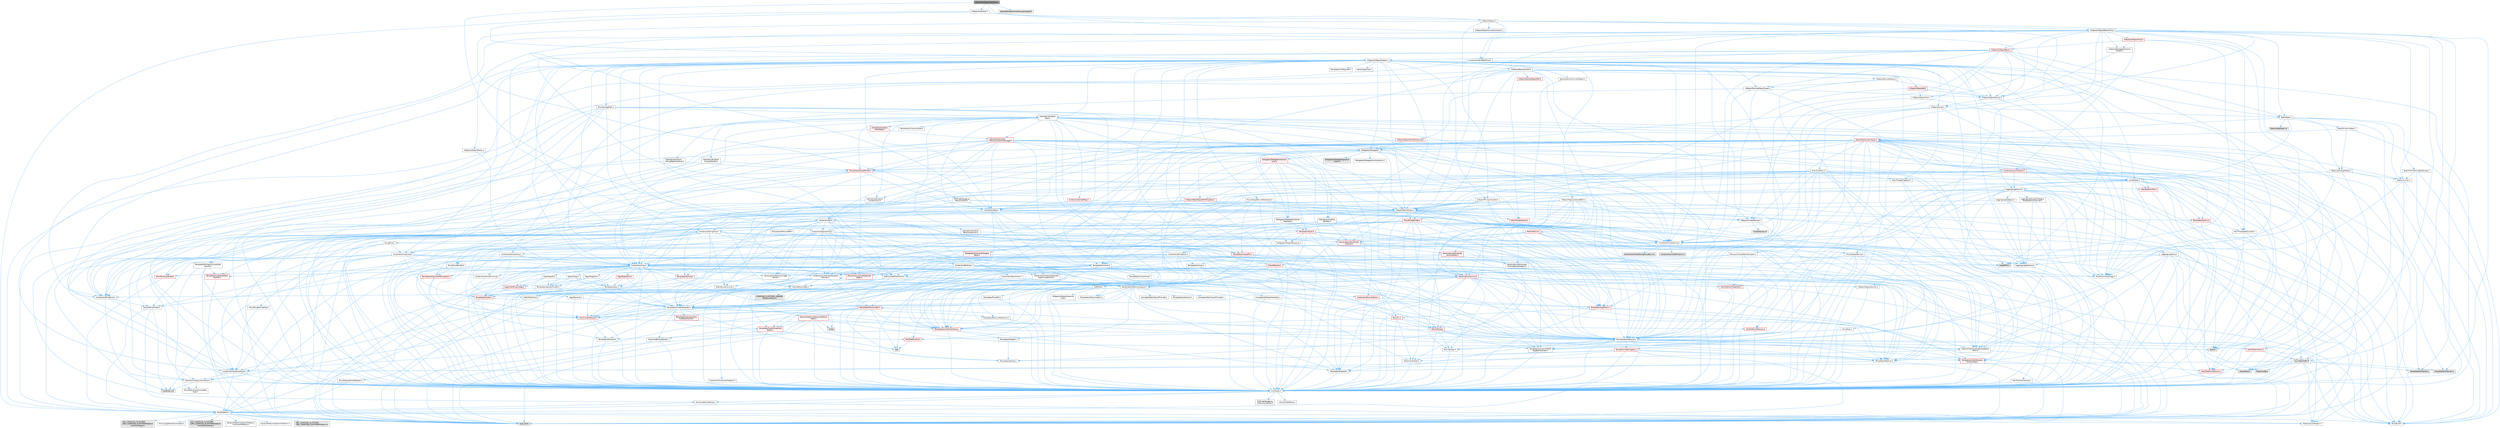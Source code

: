 digraph "EditorPathObjectInterface.h"
{
 // INTERACTIVE_SVG=YES
 // LATEX_PDF_SIZE
  bgcolor="transparent";
  edge [fontname=Helvetica,fontsize=10,labelfontname=Helvetica,labelfontsize=10];
  node [fontname=Helvetica,fontsize=10,shape=box,height=0.2,width=0.4];
  Node1 [id="Node000001",label="EditorPathObjectInterface.h",height=0.2,width=0.4,color="gray40", fillcolor="grey60", style="filled", fontcolor="black",tooltip=" "];
  Node1 -> Node2 [id="edge1_Node000001_Node000002",color="steelblue1",style="solid",tooltip=" "];
  Node2 [id="Node000002",label="CoreFwd.h",height=0.2,width=0.4,color="grey40", fillcolor="white", style="filled",URL="$d1/d1e/CoreFwd_8h.html",tooltip=" "];
  Node2 -> Node3 [id="edge2_Node000002_Node000003",color="steelblue1",style="solid",tooltip=" "];
  Node3 [id="Node000003",label="CoreTypes.h",height=0.2,width=0.4,color="grey40", fillcolor="white", style="filled",URL="$dc/dec/CoreTypes_8h.html",tooltip=" "];
  Node3 -> Node4 [id="edge3_Node000003_Node000004",color="steelblue1",style="solid",tooltip=" "];
  Node4 [id="Node000004",label="HAL/Platform.h",height=0.2,width=0.4,color="grey40", fillcolor="white", style="filled",URL="$d9/dd0/Platform_8h.html",tooltip=" "];
  Node4 -> Node5 [id="edge4_Node000004_Node000005",color="steelblue1",style="solid",tooltip=" "];
  Node5 [id="Node000005",label="Misc/Build.h",height=0.2,width=0.4,color="grey40", fillcolor="white", style="filled",URL="$d3/dbb/Build_8h.html",tooltip=" "];
  Node4 -> Node6 [id="edge5_Node000004_Node000006",color="steelblue1",style="solid",tooltip=" "];
  Node6 [id="Node000006",label="Misc/LargeWorldCoordinates.h",height=0.2,width=0.4,color="grey40", fillcolor="white", style="filled",URL="$d2/dcb/LargeWorldCoordinates_8h.html",tooltip=" "];
  Node4 -> Node7 [id="edge6_Node000004_Node000007",color="steelblue1",style="solid",tooltip=" "];
  Node7 [id="Node000007",label="type_traits",height=0.2,width=0.4,color="grey60", fillcolor="#E0E0E0", style="filled",tooltip=" "];
  Node4 -> Node8 [id="edge7_Node000004_Node000008",color="steelblue1",style="solid",tooltip=" "];
  Node8 [id="Node000008",label="PreprocessorHelpers.h",height=0.2,width=0.4,color="grey40", fillcolor="white", style="filled",URL="$db/ddb/PreprocessorHelpers_8h.html",tooltip=" "];
  Node4 -> Node9 [id="edge8_Node000004_Node000009",color="steelblue1",style="solid",tooltip=" "];
  Node9 [id="Node000009",label="UBT_COMPILED_PLATFORM\l/UBT_COMPILED_PLATFORMPlatform\lCompilerPreSetup.h",height=0.2,width=0.4,color="grey60", fillcolor="#E0E0E0", style="filled",tooltip=" "];
  Node4 -> Node10 [id="edge9_Node000004_Node000010",color="steelblue1",style="solid",tooltip=" "];
  Node10 [id="Node000010",label="GenericPlatform/GenericPlatform\lCompilerPreSetup.h",height=0.2,width=0.4,color="grey40", fillcolor="white", style="filled",URL="$d9/dc8/GenericPlatformCompilerPreSetup_8h.html",tooltip=" "];
  Node4 -> Node11 [id="edge10_Node000004_Node000011",color="steelblue1",style="solid",tooltip=" "];
  Node11 [id="Node000011",label="GenericPlatform/GenericPlatform.h",height=0.2,width=0.4,color="grey40", fillcolor="white", style="filled",URL="$d6/d84/GenericPlatform_8h.html",tooltip=" "];
  Node4 -> Node12 [id="edge11_Node000004_Node000012",color="steelblue1",style="solid",tooltip=" "];
  Node12 [id="Node000012",label="UBT_COMPILED_PLATFORM\l/UBT_COMPILED_PLATFORMPlatform.h",height=0.2,width=0.4,color="grey60", fillcolor="#E0E0E0", style="filled",tooltip=" "];
  Node4 -> Node13 [id="edge12_Node000004_Node000013",color="steelblue1",style="solid",tooltip=" "];
  Node13 [id="Node000013",label="UBT_COMPILED_PLATFORM\l/UBT_COMPILED_PLATFORMPlatform\lCompilerSetup.h",height=0.2,width=0.4,color="grey60", fillcolor="#E0E0E0", style="filled",tooltip=" "];
  Node3 -> Node14 [id="edge13_Node000003_Node000014",color="steelblue1",style="solid",tooltip=" "];
  Node14 [id="Node000014",label="ProfilingDebugging\l/UMemoryDefines.h",height=0.2,width=0.4,color="grey40", fillcolor="white", style="filled",URL="$d2/da2/UMemoryDefines_8h.html",tooltip=" "];
  Node3 -> Node15 [id="edge14_Node000003_Node000015",color="steelblue1",style="solid",tooltip=" "];
  Node15 [id="Node000015",label="Misc/CoreMiscDefines.h",height=0.2,width=0.4,color="grey40", fillcolor="white", style="filled",URL="$da/d38/CoreMiscDefines_8h.html",tooltip=" "];
  Node15 -> Node4 [id="edge15_Node000015_Node000004",color="steelblue1",style="solid",tooltip=" "];
  Node15 -> Node8 [id="edge16_Node000015_Node000008",color="steelblue1",style="solid",tooltip=" "];
  Node3 -> Node16 [id="edge17_Node000003_Node000016",color="steelblue1",style="solid",tooltip=" "];
  Node16 [id="Node000016",label="Misc/CoreDefines.h",height=0.2,width=0.4,color="grey40", fillcolor="white", style="filled",URL="$d3/dd2/CoreDefines_8h.html",tooltip=" "];
  Node2 -> Node17 [id="edge18_Node000002_Node000017",color="steelblue1",style="solid",tooltip=" "];
  Node17 [id="Node000017",label="Containers/ContainersFwd.h",height=0.2,width=0.4,color="grey40", fillcolor="white", style="filled",URL="$d4/d0a/ContainersFwd_8h.html",tooltip=" "];
  Node17 -> Node4 [id="edge19_Node000017_Node000004",color="steelblue1",style="solid",tooltip=" "];
  Node17 -> Node3 [id="edge20_Node000017_Node000003",color="steelblue1",style="solid",tooltip=" "];
  Node17 -> Node18 [id="edge21_Node000017_Node000018",color="steelblue1",style="solid",tooltip=" "];
  Node18 [id="Node000018",label="Traits/IsContiguousContainer.h",height=0.2,width=0.4,color="grey40", fillcolor="white", style="filled",URL="$d5/d3c/IsContiguousContainer_8h.html",tooltip=" "];
  Node18 -> Node3 [id="edge22_Node000018_Node000003",color="steelblue1",style="solid",tooltip=" "];
  Node18 -> Node19 [id="edge23_Node000018_Node000019",color="steelblue1",style="solid",tooltip=" "];
  Node19 [id="Node000019",label="Misc/StaticAssertComplete\lType.h",height=0.2,width=0.4,color="grey40", fillcolor="white", style="filled",URL="$d5/d4e/StaticAssertCompleteType_8h.html",tooltip=" "];
  Node18 -> Node20 [id="edge24_Node000018_Node000020",color="steelblue1",style="solid",tooltip=" "];
  Node20 [id="Node000020",label="initializer_list",height=0.2,width=0.4,color="grey60", fillcolor="#E0E0E0", style="filled",tooltip=" "];
  Node2 -> Node21 [id="edge25_Node000002_Node000021",color="steelblue1",style="solid",tooltip=" "];
  Node21 [id="Node000021",label="Math/MathFwd.h",height=0.2,width=0.4,color="grey40", fillcolor="white", style="filled",URL="$d2/d10/MathFwd_8h.html",tooltip=" "];
  Node21 -> Node4 [id="edge26_Node000021_Node000004",color="steelblue1",style="solid",tooltip=" "];
  Node2 -> Node22 [id="edge27_Node000002_Node000022",color="steelblue1",style="solid",tooltip=" "];
  Node22 [id="Node000022",label="UObject/UObjectHierarchy\lFwd.h",height=0.2,width=0.4,color="grey40", fillcolor="white", style="filled",URL="$d3/d13/UObjectHierarchyFwd_8h.html",tooltip=" "];
  Node1 -> Node23 [id="edge28_Node000001_Node000023",color="steelblue1",style="solid",tooltip=" "];
  Node23 [id="Node000023",label="UObject/Interface.h",height=0.2,width=0.4,color="grey40", fillcolor="white", style="filled",URL="$d7/d91/Interface_8h.html",tooltip=" "];
  Node23 -> Node4 [id="edge29_Node000023_Node000004",color="steelblue1",style="solid",tooltip=" "];
  Node23 -> Node24 [id="edge30_Node000023_Node000024",color="steelblue1",style="solid",tooltip=" "];
  Node24 [id="Node000024",label="UObject/Object.h",height=0.2,width=0.4,color="grey40", fillcolor="white", style="filled",URL="$db/dbf/Object_8h.html",tooltip=" "];
  Node24 -> Node25 [id="edge31_Node000024_Node000025",color="steelblue1",style="solid",tooltip=" "];
  Node25 [id="Node000025",label="UObject/Script.h",height=0.2,width=0.4,color="grey40", fillcolor="white", style="filled",URL="$de/dc6/Script_8h.html",tooltip=" "];
  Node25 -> Node26 [id="edge32_Node000025_Node000026",color="steelblue1",style="solid",tooltip=" "];
  Node26 [id="Node000026",label="Delegates/Delegate.h",height=0.2,width=0.4,color="grey40", fillcolor="white", style="filled",URL="$d4/d80/Delegate_8h.html",tooltip=" "];
  Node26 -> Node3 [id="edge33_Node000026_Node000003",color="steelblue1",style="solid",tooltip=" "];
  Node26 -> Node27 [id="edge34_Node000026_Node000027",color="steelblue1",style="solid",tooltip=" "];
  Node27 [id="Node000027",label="Misc/AssertionMacros.h",height=0.2,width=0.4,color="grey40", fillcolor="white", style="filled",URL="$d0/dfa/AssertionMacros_8h.html",tooltip=" "];
  Node27 -> Node3 [id="edge35_Node000027_Node000003",color="steelblue1",style="solid",tooltip=" "];
  Node27 -> Node4 [id="edge36_Node000027_Node000004",color="steelblue1",style="solid",tooltip=" "];
  Node27 -> Node28 [id="edge37_Node000027_Node000028",color="steelblue1",style="solid",tooltip=" "];
  Node28 [id="Node000028",label="HAL/PlatformMisc.h",height=0.2,width=0.4,color="red", fillcolor="#FFF0F0", style="filled",URL="$d0/df5/PlatformMisc_8h.html",tooltip=" "];
  Node28 -> Node3 [id="edge38_Node000028_Node000003",color="steelblue1",style="solid",tooltip=" "];
  Node28 -> Node49 [id="edge39_Node000028_Node000049",color="steelblue1",style="solid",tooltip=" "];
  Node49 [id="Node000049",label="ProfilingDebugging\l/CpuProfilerTrace.h",height=0.2,width=0.4,color="grey40", fillcolor="white", style="filled",URL="$da/dcb/CpuProfilerTrace_8h.html",tooltip=" "];
  Node49 -> Node3 [id="edge40_Node000049_Node000003",color="steelblue1",style="solid",tooltip=" "];
  Node49 -> Node17 [id="edge41_Node000049_Node000017",color="steelblue1",style="solid",tooltip=" "];
  Node49 -> Node50 [id="edge42_Node000049_Node000050",color="steelblue1",style="solid",tooltip=" "];
  Node50 [id="Node000050",label="HAL/PlatformAtomics.h",height=0.2,width=0.4,color="red", fillcolor="#FFF0F0", style="filled",URL="$d3/d36/PlatformAtomics_8h.html",tooltip=" "];
  Node50 -> Node3 [id="edge43_Node000050_Node000003",color="steelblue1",style="solid",tooltip=" "];
  Node49 -> Node8 [id="edge44_Node000049_Node000008",color="steelblue1",style="solid",tooltip=" "];
  Node49 -> Node5 [id="edge45_Node000049_Node000005",color="steelblue1",style="solid",tooltip=" "];
  Node49 -> Node53 [id="edge46_Node000049_Node000053",color="steelblue1",style="solid",tooltip=" "];
  Node53 [id="Node000053",label="Trace/Config.h",height=0.2,width=0.4,color="grey60", fillcolor="#E0E0E0", style="filled",tooltip=" "];
  Node49 -> Node54 [id="edge47_Node000049_Node000054",color="steelblue1",style="solid",tooltip=" "];
  Node54 [id="Node000054",label="Trace/Detail/Channel.h",height=0.2,width=0.4,color="grey60", fillcolor="#E0E0E0", style="filled",tooltip=" "];
  Node49 -> Node55 [id="edge48_Node000049_Node000055",color="steelblue1",style="solid",tooltip=" "];
  Node55 [id="Node000055",label="Trace/Detail/Channel.inl",height=0.2,width=0.4,color="grey60", fillcolor="#E0E0E0", style="filled",tooltip=" "];
  Node49 -> Node56 [id="edge49_Node000049_Node000056",color="steelblue1",style="solid",tooltip=" "];
  Node56 [id="Node000056",label="Trace/Trace.h",height=0.2,width=0.4,color="grey60", fillcolor="#E0E0E0", style="filled",tooltip=" "];
  Node27 -> Node8 [id="edge50_Node000027_Node000008",color="steelblue1",style="solid",tooltip=" "];
  Node27 -> Node57 [id="edge51_Node000027_Node000057",color="steelblue1",style="solid",tooltip=" "];
  Node57 [id="Node000057",label="Templates/EnableIf.h",height=0.2,width=0.4,color="grey40", fillcolor="white", style="filled",URL="$d7/d60/EnableIf_8h.html",tooltip=" "];
  Node57 -> Node3 [id="edge52_Node000057_Node000003",color="steelblue1",style="solid",tooltip=" "];
  Node27 -> Node58 [id="edge53_Node000027_Node000058",color="steelblue1",style="solid",tooltip=" "];
  Node58 [id="Node000058",label="Templates/IsArrayOrRefOf\lTypeByPredicate.h",height=0.2,width=0.4,color="grey40", fillcolor="white", style="filled",URL="$d6/da1/IsArrayOrRefOfTypeByPredicate_8h.html",tooltip=" "];
  Node58 -> Node3 [id="edge54_Node000058_Node000003",color="steelblue1",style="solid",tooltip=" "];
  Node27 -> Node59 [id="edge55_Node000027_Node000059",color="steelblue1",style="solid",tooltip=" "];
  Node59 [id="Node000059",label="Templates/IsValidVariadic\lFunctionArg.h",height=0.2,width=0.4,color="red", fillcolor="#FFF0F0", style="filled",URL="$d0/dc8/IsValidVariadicFunctionArg_8h.html",tooltip=" "];
  Node59 -> Node3 [id="edge56_Node000059_Node000003",color="steelblue1",style="solid",tooltip=" "];
  Node59 -> Node7 [id="edge57_Node000059_Node000007",color="steelblue1",style="solid",tooltip=" "];
  Node27 -> Node61 [id="edge58_Node000027_Node000061",color="steelblue1",style="solid",tooltip=" "];
  Node61 [id="Node000061",label="Traits/IsCharEncodingCompatible\lWith.h",height=0.2,width=0.4,color="grey40", fillcolor="white", style="filled",URL="$df/dd1/IsCharEncodingCompatibleWith_8h.html",tooltip=" "];
  Node61 -> Node7 [id="edge59_Node000061_Node000007",color="steelblue1",style="solid",tooltip=" "];
  Node61 -> Node62 [id="edge60_Node000061_Node000062",color="steelblue1",style="solid",tooltip=" "];
  Node62 [id="Node000062",label="Traits/IsCharType.h",height=0.2,width=0.4,color="grey40", fillcolor="white", style="filled",URL="$db/d51/IsCharType_8h.html",tooltip=" "];
  Node62 -> Node3 [id="edge61_Node000062_Node000003",color="steelblue1",style="solid",tooltip=" "];
  Node27 -> Node63 [id="edge62_Node000027_Node000063",color="steelblue1",style="solid",tooltip=" "];
  Node63 [id="Node000063",label="Misc/VarArgs.h",height=0.2,width=0.4,color="grey40", fillcolor="white", style="filled",URL="$d5/d6f/VarArgs_8h.html",tooltip=" "];
  Node63 -> Node3 [id="edge63_Node000063_Node000003",color="steelblue1",style="solid",tooltip=" "];
  Node27 -> Node64 [id="edge64_Node000027_Node000064",color="steelblue1",style="solid",tooltip=" "];
  Node64 [id="Node000064",label="String/FormatStringSan.h",height=0.2,width=0.4,color="red", fillcolor="#FFF0F0", style="filled",URL="$d3/d8b/FormatStringSan_8h.html",tooltip=" "];
  Node64 -> Node7 [id="edge65_Node000064_Node000007",color="steelblue1",style="solid",tooltip=" "];
  Node64 -> Node3 [id="edge66_Node000064_Node000003",color="steelblue1",style="solid",tooltip=" "];
  Node64 -> Node65 [id="edge67_Node000064_Node000065",color="steelblue1",style="solid",tooltip=" "];
  Node65 [id="Node000065",label="Templates/Requires.h",height=0.2,width=0.4,color="grey40", fillcolor="white", style="filled",URL="$dc/d96/Requires_8h.html",tooltip=" "];
  Node65 -> Node57 [id="edge68_Node000065_Node000057",color="steelblue1",style="solid",tooltip=" "];
  Node65 -> Node7 [id="edge69_Node000065_Node000007",color="steelblue1",style="solid",tooltip=" "];
  Node64 -> Node66 [id="edge70_Node000064_Node000066",color="steelblue1",style="solid",tooltip=" "];
  Node66 [id="Node000066",label="Templates/Identity.h",height=0.2,width=0.4,color="grey40", fillcolor="white", style="filled",URL="$d0/dd5/Identity_8h.html",tooltip=" "];
  Node64 -> Node59 [id="edge71_Node000064_Node000059",color="steelblue1",style="solid",tooltip=" "];
  Node64 -> Node62 [id="edge72_Node000064_Node000062",color="steelblue1",style="solid",tooltip=" "];
  Node64 -> Node17 [id="edge73_Node000064_Node000017",color="steelblue1",style="solid",tooltip=" "];
  Node27 -> Node70 [id="edge74_Node000027_Node000070",color="steelblue1",style="solid",tooltip=" "];
  Node70 [id="Node000070",label="atomic",height=0.2,width=0.4,color="grey60", fillcolor="#E0E0E0", style="filled",tooltip=" "];
  Node26 -> Node71 [id="edge75_Node000026_Node000071",color="steelblue1",style="solid",tooltip=" "];
  Node71 [id="Node000071",label="UObject/NameTypes.h",height=0.2,width=0.4,color="grey40", fillcolor="white", style="filled",URL="$d6/d35/NameTypes_8h.html",tooltip=" "];
  Node71 -> Node3 [id="edge76_Node000071_Node000003",color="steelblue1",style="solid",tooltip=" "];
  Node71 -> Node27 [id="edge77_Node000071_Node000027",color="steelblue1",style="solid",tooltip=" "];
  Node71 -> Node72 [id="edge78_Node000071_Node000072",color="steelblue1",style="solid",tooltip=" "];
  Node72 [id="Node000072",label="HAL/UnrealMemory.h",height=0.2,width=0.4,color="red", fillcolor="#FFF0F0", style="filled",URL="$d9/d96/UnrealMemory_8h.html",tooltip=" "];
  Node72 -> Node3 [id="edge79_Node000072_Node000003",color="steelblue1",style="solid",tooltip=" "];
  Node72 -> Node89 [id="edge80_Node000072_Node000089",color="steelblue1",style="solid",tooltip=" "];
  Node89 [id="Node000089",label="HAL/PlatformMemory.h",height=0.2,width=0.4,color="red", fillcolor="#FFF0F0", style="filled",URL="$de/d68/PlatformMemory_8h.html",tooltip=" "];
  Node89 -> Node3 [id="edge81_Node000089_Node000003",color="steelblue1",style="solid",tooltip=" "];
  Node72 -> Node92 [id="edge82_Node000072_Node000092",color="steelblue1",style="solid",tooltip=" "];
  Node92 [id="Node000092",label="Templates/IsPointer.h",height=0.2,width=0.4,color="grey40", fillcolor="white", style="filled",URL="$d7/d05/IsPointer_8h.html",tooltip=" "];
  Node92 -> Node3 [id="edge83_Node000092_Node000003",color="steelblue1",style="solid",tooltip=" "];
  Node71 -> Node93 [id="edge84_Node000071_Node000093",color="steelblue1",style="solid",tooltip=" "];
  Node93 [id="Node000093",label="Templates/UnrealTypeTraits.h",height=0.2,width=0.4,color="red", fillcolor="#FFF0F0", style="filled",URL="$d2/d2d/UnrealTypeTraits_8h.html",tooltip=" "];
  Node93 -> Node3 [id="edge85_Node000093_Node000003",color="steelblue1",style="solid",tooltip=" "];
  Node93 -> Node92 [id="edge86_Node000093_Node000092",color="steelblue1",style="solid",tooltip=" "];
  Node93 -> Node27 [id="edge87_Node000093_Node000027",color="steelblue1",style="solid",tooltip=" "];
  Node93 -> Node57 [id="edge88_Node000093_Node000057",color="steelblue1",style="solid",tooltip=" "];
  Node93 -> Node95 [id="edge89_Node000093_Node000095",color="steelblue1",style="solid",tooltip=" "];
  Node95 [id="Node000095",label="Templates/Models.h",height=0.2,width=0.4,color="grey40", fillcolor="white", style="filled",URL="$d3/d0c/Models_8h.html",tooltip=" "];
  Node95 -> Node66 [id="edge90_Node000095_Node000066",color="steelblue1",style="solid",tooltip=" "];
  Node71 -> Node98 [id="edge91_Node000071_Node000098",color="steelblue1",style="solid",tooltip=" "];
  Node98 [id="Node000098",label="Templates/UnrealTemplate.h",height=0.2,width=0.4,color="grey40", fillcolor="white", style="filled",URL="$d4/d24/UnrealTemplate_8h.html",tooltip=" "];
  Node98 -> Node3 [id="edge92_Node000098_Node000003",color="steelblue1",style="solid",tooltip=" "];
  Node98 -> Node92 [id="edge93_Node000098_Node000092",color="steelblue1",style="solid",tooltip=" "];
  Node98 -> Node72 [id="edge94_Node000098_Node000072",color="steelblue1",style="solid",tooltip=" "];
  Node98 -> Node99 [id="edge95_Node000098_Node000099",color="steelblue1",style="solid",tooltip=" "];
  Node99 [id="Node000099",label="Templates/CopyQualifiers\lAndRefsFromTo.h",height=0.2,width=0.4,color="red", fillcolor="#FFF0F0", style="filled",URL="$d3/db3/CopyQualifiersAndRefsFromTo_8h.html",tooltip=" "];
  Node98 -> Node93 [id="edge96_Node000098_Node000093",color="steelblue1",style="solid",tooltip=" "];
  Node98 -> Node101 [id="edge97_Node000098_Node000101",color="steelblue1",style="solid",tooltip=" "];
  Node101 [id="Node000101",label="Templates/RemoveReference.h",height=0.2,width=0.4,color="grey40", fillcolor="white", style="filled",URL="$da/dbe/RemoveReference_8h.html",tooltip=" "];
  Node101 -> Node3 [id="edge98_Node000101_Node000003",color="steelblue1",style="solid",tooltip=" "];
  Node98 -> Node65 [id="edge99_Node000098_Node000065",color="steelblue1",style="solid",tooltip=" "];
  Node98 -> Node102 [id="edge100_Node000098_Node000102",color="steelblue1",style="solid",tooltip=" "];
  Node102 [id="Node000102",label="Templates/TypeCompatible\lBytes.h",height=0.2,width=0.4,color="red", fillcolor="#FFF0F0", style="filled",URL="$df/d0a/TypeCompatibleBytes_8h.html",tooltip=" "];
  Node102 -> Node3 [id="edge101_Node000102_Node000003",color="steelblue1",style="solid",tooltip=" "];
  Node102 -> Node34 [id="edge102_Node000102_Node000034",color="steelblue1",style="solid",tooltip=" "];
  Node34 [id="Node000034",label="new",height=0.2,width=0.4,color="grey60", fillcolor="#E0E0E0", style="filled",tooltip=" "];
  Node102 -> Node7 [id="edge103_Node000102_Node000007",color="steelblue1",style="solid",tooltip=" "];
  Node98 -> Node66 [id="edge104_Node000098_Node000066",color="steelblue1",style="solid",tooltip=" "];
  Node98 -> Node18 [id="edge105_Node000098_Node000018",color="steelblue1",style="solid",tooltip=" "];
  Node98 -> Node103 [id="edge106_Node000098_Node000103",color="steelblue1",style="solid",tooltip=" "];
  Node103 [id="Node000103",label="Traits/UseBitwiseSwap.h",height=0.2,width=0.4,color="grey40", fillcolor="white", style="filled",URL="$db/df3/UseBitwiseSwap_8h.html",tooltip=" "];
  Node103 -> Node3 [id="edge107_Node000103_Node000003",color="steelblue1",style="solid",tooltip=" "];
  Node103 -> Node7 [id="edge108_Node000103_Node000007",color="steelblue1",style="solid",tooltip=" "];
  Node98 -> Node7 [id="edge109_Node000098_Node000007",color="steelblue1",style="solid",tooltip=" "];
  Node71 -> Node104 [id="edge110_Node000071_Node000104",color="steelblue1",style="solid",tooltip=" "];
  Node104 [id="Node000104",label="Containers/UnrealString.h",height=0.2,width=0.4,color="grey40", fillcolor="white", style="filled",URL="$d5/dba/UnrealString_8h.html",tooltip=" "];
  Node104 -> Node105 [id="edge111_Node000104_Node000105",color="steelblue1",style="solid",tooltip=" "];
  Node105 [id="Node000105",label="Containers/UnrealStringIncludes.h.inl",height=0.2,width=0.4,color="grey60", fillcolor="#E0E0E0", style="filled",tooltip=" "];
  Node104 -> Node106 [id="edge112_Node000104_Node000106",color="steelblue1",style="solid",tooltip=" "];
  Node106 [id="Node000106",label="Containers/UnrealString.h.inl",height=0.2,width=0.4,color="grey60", fillcolor="#E0E0E0", style="filled",tooltip=" "];
  Node104 -> Node107 [id="edge113_Node000104_Node000107",color="steelblue1",style="solid",tooltip=" "];
  Node107 [id="Node000107",label="Misc/StringFormatArg.h",height=0.2,width=0.4,color="grey40", fillcolor="white", style="filled",URL="$d2/d16/StringFormatArg_8h.html",tooltip=" "];
  Node107 -> Node17 [id="edge114_Node000107_Node000017",color="steelblue1",style="solid",tooltip=" "];
  Node71 -> Node108 [id="edge115_Node000071_Node000108",color="steelblue1",style="solid",tooltip=" "];
  Node108 [id="Node000108",label="HAL/CriticalSection.h",height=0.2,width=0.4,color="red", fillcolor="#FFF0F0", style="filled",URL="$d6/d90/CriticalSection_8h.html",tooltip=" "];
  Node71 -> Node111 [id="edge116_Node000071_Node000111",color="steelblue1",style="solid",tooltip=" "];
  Node111 [id="Node000111",label="Containers/StringConv.h",height=0.2,width=0.4,color="grey40", fillcolor="white", style="filled",URL="$d3/ddf/StringConv_8h.html",tooltip=" "];
  Node111 -> Node3 [id="edge117_Node000111_Node000003",color="steelblue1",style="solid",tooltip=" "];
  Node111 -> Node27 [id="edge118_Node000111_Node000027",color="steelblue1",style="solid",tooltip=" "];
  Node111 -> Node112 [id="edge119_Node000111_Node000112",color="steelblue1",style="solid",tooltip=" "];
  Node112 [id="Node000112",label="Containers/ContainerAllocation\lPolicies.h",height=0.2,width=0.4,color="grey40", fillcolor="white", style="filled",URL="$d7/dff/ContainerAllocationPolicies_8h.html",tooltip=" "];
  Node112 -> Node3 [id="edge120_Node000112_Node000003",color="steelblue1",style="solid",tooltip=" "];
  Node112 -> Node113 [id="edge121_Node000112_Node000113",color="steelblue1",style="solid",tooltip=" "];
  Node113 [id="Node000113",label="Containers/ContainerHelpers.h",height=0.2,width=0.4,color="grey40", fillcolor="white", style="filled",URL="$d7/d33/ContainerHelpers_8h.html",tooltip=" "];
  Node113 -> Node3 [id="edge122_Node000113_Node000003",color="steelblue1",style="solid",tooltip=" "];
  Node112 -> Node112 [id="edge123_Node000112_Node000112",color="steelblue1",style="solid",tooltip=" "];
  Node112 -> Node114 [id="edge124_Node000112_Node000114",color="steelblue1",style="solid",tooltip=" "];
  Node114 [id="Node000114",label="HAL/PlatformMath.h",height=0.2,width=0.4,color="grey40", fillcolor="white", style="filled",URL="$dc/d53/PlatformMath_8h.html",tooltip=" "];
  Node114 -> Node3 [id="edge125_Node000114_Node000003",color="steelblue1",style="solid",tooltip=" "];
  Node114 -> Node115 [id="edge126_Node000114_Node000115",color="steelblue1",style="solid",tooltip=" "];
  Node115 [id="Node000115",label="GenericPlatform/GenericPlatform\lMath.h",height=0.2,width=0.4,color="red", fillcolor="#FFF0F0", style="filled",URL="$d5/d79/GenericPlatformMath_8h.html",tooltip=" "];
  Node115 -> Node3 [id="edge127_Node000115_Node000003",color="steelblue1",style="solid",tooltip=" "];
  Node115 -> Node17 [id="edge128_Node000115_Node000017",color="steelblue1",style="solid",tooltip=" "];
  Node115 -> Node33 [id="edge129_Node000115_Node000033",color="steelblue1",style="solid",tooltip=" "];
  Node33 [id="Node000033",label="HAL/PlatformCrt.h",height=0.2,width=0.4,color="red", fillcolor="#FFF0F0", style="filled",URL="$d8/d75/PlatformCrt_8h.html",tooltip=" "];
  Node33 -> Node34 [id="edge130_Node000033_Node000034",color="steelblue1",style="solid",tooltip=" "];
  Node115 -> Node93 [id="edge131_Node000115_Node000093",color="steelblue1",style="solid",tooltip=" "];
  Node115 -> Node65 [id="edge132_Node000115_Node000065",color="steelblue1",style="solid",tooltip=" "];
  Node115 -> Node102 [id="edge133_Node000115_Node000102",color="steelblue1",style="solid",tooltip=" "];
  Node115 -> Node120 [id="edge134_Node000115_Node000120",color="steelblue1",style="solid",tooltip=" "];
  Node120 [id="Node000120",label="limits",height=0.2,width=0.4,color="grey60", fillcolor="#E0E0E0", style="filled",tooltip=" "];
  Node115 -> Node7 [id="edge135_Node000115_Node000007",color="steelblue1",style="solid",tooltip=" "];
  Node114 -> Node121 [id="edge136_Node000114_Node000121",color="steelblue1",style="solid",tooltip=" "];
  Node121 [id="Node000121",label="COMPILED_PLATFORM_HEADER\l(PlatformMath.h)",height=0.2,width=0.4,color="grey60", fillcolor="#E0E0E0", style="filled",tooltip=" "];
  Node112 -> Node72 [id="edge137_Node000112_Node000072",color="steelblue1",style="solid",tooltip=" "];
  Node112 -> Node43 [id="edge138_Node000112_Node000043",color="steelblue1",style="solid",tooltip=" "];
  Node43 [id="Node000043",label="Math/NumericLimits.h",height=0.2,width=0.4,color="grey40", fillcolor="white", style="filled",URL="$df/d1b/NumericLimits_8h.html",tooltip=" "];
  Node43 -> Node3 [id="edge139_Node000043_Node000003",color="steelblue1",style="solid",tooltip=" "];
  Node112 -> Node27 [id="edge140_Node000112_Node000027",color="steelblue1",style="solid",tooltip=" "];
  Node112 -> Node122 [id="edge141_Node000112_Node000122",color="steelblue1",style="solid",tooltip=" "];
  Node122 [id="Node000122",label="Templates/IsPolymorphic.h",height=0.2,width=0.4,color="grey40", fillcolor="white", style="filled",URL="$dc/d20/IsPolymorphic_8h.html",tooltip=" "];
  Node112 -> Node123 [id="edge142_Node000112_Node000123",color="steelblue1",style="solid",tooltip=" "];
  Node123 [id="Node000123",label="Templates/MemoryOps.h",height=0.2,width=0.4,color="red", fillcolor="#FFF0F0", style="filled",URL="$db/dea/MemoryOps_8h.html",tooltip=" "];
  Node123 -> Node3 [id="edge143_Node000123_Node000003",color="steelblue1",style="solid",tooltip=" "];
  Node123 -> Node72 [id="edge144_Node000123_Node000072",color="steelblue1",style="solid",tooltip=" "];
  Node123 -> Node65 [id="edge145_Node000123_Node000065",color="steelblue1",style="solid",tooltip=" "];
  Node123 -> Node93 [id="edge146_Node000123_Node000093",color="steelblue1",style="solid",tooltip=" "];
  Node123 -> Node103 [id="edge147_Node000123_Node000103",color="steelblue1",style="solid",tooltip=" "];
  Node123 -> Node34 [id="edge148_Node000123_Node000034",color="steelblue1",style="solid",tooltip=" "];
  Node123 -> Node7 [id="edge149_Node000123_Node000007",color="steelblue1",style="solid",tooltip=" "];
  Node112 -> Node102 [id="edge150_Node000112_Node000102",color="steelblue1",style="solid",tooltip=" "];
  Node112 -> Node7 [id="edge151_Node000112_Node000007",color="steelblue1",style="solid",tooltip=" "];
  Node111 -> Node124 [id="edge152_Node000111_Node000124",color="steelblue1",style="solid",tooltip=" "];
  Node124 [id="Node000124",label="Containers/Array.h",height=0.2,width=0.4,color="grey40", fillcolor="white", style="filled",URL="$df/dd0/Array_8h.html",tooltip=" "];
  Node124 -> Node3 [id="edge153_Node000124_Node000003",color="steelblue1",style="solid",tooltip=" "];
  Node124 -> Node27 [id="edge154_Node000124_Node000027",color="steelblue1",style="solid",tooltip=" "];
  Node124 -> Node125 [id="edge155_Node000124_Node000125",color="steelblue1",style="solid",tooltip=" "];
  Node125 [id="Node000125",label="Misc/IntrusiveUnsetOptional\lState.h",height=0.2,width=0.4,color="red", fillcolor="#FFF0F0", style="filled",URL="$d2/d0a/IntrusiveUnsetOptionalState_8h.html",tooltip=" "];
  Node124 -> Node127 [id="edge156_Node000124_Node000127",color="steelblue1",style="solid",tooltip=" "];
  Node127 [id="Node000127",label="Misc/ReverseIterate.h",height=0.2,width=0.4,color="red", fillcolor="#FFF0F0", style="filled",URL="$db/de3/ReverseIterate_8h.html",tooltip=" "];
  Node127 -> Node4 [id="edge157_Node000127_Node000004",color="steelblue1",style="solid",tooltip=" "];
  Node124 -> Node72 [id="edge158_Node000124_Node000072",color="steelblue1",style="solid",tooltip=" "];
  Node124 -> Node93 [id="edge159_Node000124_Node000093",color="steelblue1",style="solid",tooltip=" "];
  Node124 -> Node98 [id="edge160_Node000124_Node000098",color="steelblue1",style="solid",tooltip=" "];
  Node124 -> Node129 [id="edge161_Node000124_Node000129",color="steelblue1",style="solid",tooltip=" "];
  Node129 [id="Node000129",label="Containers/AllowShrinking.h",height=0.2,width=0.4,color="grey40", fillcolor="white", style="filled",URL="$d7/d1a/AllowShrinking_8h.html",tooltip=" "];
  Node129 -> Node3 [id="edge162_Node000129_Node000003",color="steelblue1",style="solid",tooltip=" "];
  Node124 -> Node112 [id="edge163_Node000124_Node000112",color="steelblue1",style="solid",tooltip=" "];
  Node124 -> Node130 [id="edge164_Node000124_Node000130",color="steelblue1",style="solid",tooltip=" "];
  Node130 [id="Node000130",label="Containers/ContainerElement\lTypeCompatibility.h",height=0.2,width=0.4,color="grey40", fillcolor="white", style="filled",URL="$df/ddf/ContainerElementTypeCompatibility_8h.html",tooltip=" "];
  Node130 -> Node3 [id="edge165_Node000130_Node000003",color="steelblue1",style="solid",tooltip=" "];
  Node130 -> Node93 [id="edge166_Node000130_Node000093",color="steelblue1",style="solid",tooltip=" "];
  Node124 -> Node131 [id="edge167_Node000124_Node000131",color="steelblue1",style="solid",tooltip=" "];
  Node131 [id="Node000131",label="Serialization/Archive.h",height=0.2,width=0.4,color="red", fillcolor="#FFF0F0", style="filled",URL="$d7/d3b/Archive_8h.html",tooltip=" "];
  Node131 -> Node2 [id="edge168_Node000131_Node000002",color="steelblue1",style="solid",tooltip=" "];
  Node131 -> Node3 [id="edge169_Node000131_Node000003",color="steelblue1",style="solid",tooltip=" "];
  Node131 -> Node132 [id="edge170_Node000131_Node000132",color="steelblue1",style="solid",tooltip=" "];
  Node132 [id="Node000132",label="HAL/PlatformProperties.h",height=0.2,width=0.4,color="red", fillcolor="#FFF0F0", style="filled",URL="$d9/db0/PlatformProperties_8h.html",tooltip=" "];
  Node132 -> Node3 [id="edge171_Node000132_Node000003",color="steelblue1",style="solid",tooltip=" "];
  Node131 -> Node21 [id="edge172_Node000131_Node000021",color="steelblue1",style="solid",tooltip=" "];
  Node131 -> Node27 [id="edge173_Node000131_Node000027",color="steelblue1",style="solid",tooltip=" "];
  Node131 -> Node5 [id="edge174_Node000131_Node000005",color="steelblue1",style="solid",tooltip=" "];
  Node131 -> Node63 [id="edge175_Node000131_Node000063",color="steelblue1",style="solid",tooltip=" "];
  Node131 -> Node57 [id="edge176_Node000131_Node000057",color="steelblue1",style="solid",tooltip=" "];
  Node131 -> Node58 [id="edge177_Node000131_Node000058",color="steelblue1",style="solid",tooltip=" "];
  Node131 -> Node59 [id="edge178_Node000131_Node000059",color="steelblue1",style="solid",tooltip=" "];
  Node131 -> Node98 [id="edge179_Node000131_Node000098",color="steelblue1",style="solid",tooltip=" "];
  Node131 -> Node61 [id="edge180_Node000131_Node000061",color="steelblue1",style="solid",tooltip=" "];
  Node131 -> Node140 [id="edge181_Node000131_Node000140",color="steelblue1",style="solid",tooltip=" "];
  Node140 [id="Node000140",label="UObject/ObjectVersion.h",height=0.2,width=0.4,color="grey40", fillcolor="white", style="filled",URL="$da/d63/ObjectVersion_8h.html",tooltip=" "];
  Node140 -> Node3 [id="edge182_Node000140_Node000003",color="steelblue1",style="solid",tooltip=" "];
  Node124 -> Node141 [id="edge183_Node000124_Node000141",color="steelblue1",style="solid",tooltip=" "];
  Node141 [id="Node000141",label="Serialization/MemoryImage\lWriter.h",height=0.2,width=0.4,color="grey40", fillcolor="white", style="filled",URL="$d0/d08/MemoryImageWriter_8h.html",tooltip=" "];
  Node141 -> Node3 [id="edge184_Node000141_Node000003",color="steelblue1",style="solid",tooltip=" "];
  Node141 -> Node142 [id="edge185_Node000141_Node000142",color="steelblue1",style="solid",tooltip=" "];
  Node142 [id="Node000142",label="Serialization/MemoryLayout.h",height=0.2,width=0.4,color="grey40", fillcolor="white", style="filled",URL="$d7/d66/MemoryLayout_8h.html",tooltip=" "];
  Node142 -> Node143 [id="edge186_Node000142_Node000143",color="steelblue1",style="solid",tooltip=" "];
  Node143 [id="Node000143",label="Concepts/StaticClassProvider.h",height=0.2,width=0.4,color="grey40", fillcolor="white", style="filled",URL="$dd/d83/StaticClassProvider_8h.html",tooltip=" "];
  Node142 -> Node144 [id="edge187_Node000142_Node000144",color="steelblue1",style="solid",tooltip=" "];
  Node144 [id="Node000144",label="Concepts/StaticStructProvider.h",height=0.2,width=0.4,color="grey40", fillcolor="white", style="filled",URL="$d5/d77/StaticStructProvider_8h.html",tooltip=" "];
  Node142 -> Node145 [id="edge188_Node000142_Node000145",color="steelblue1",style="solid",tooltip=" "];
  Node145 [id="Node000145",label="Containers/EnumAsByte.h",height=0.2,width=0.4,color="red", fillcolor="#FFF0F0", style="filled",URL="$d6/d9a/EnumAsByte_8h.html",tooltip=" "];
  Node145 -> Node3 [id="edge189_Node000145_Node000003",color="steelblue1",style="solid",tooltip=" "];
  Node145 -> Node146 [id="edge190_Node000145_Node000146",color="steelblue1",style="solid",tooltip=" "];
  Node146 [id="Node000146",label="Templates/TypeHash.h",height=0.2,width=0.4,color="red", fillcolor="#FFF0F0", style="filled",URL="$d1/d62/TypeHash_8h.html",tooltip=" "];
  Node146 -> Node3 [id="edge191_Node000146_Node000003",color="steelblue1",style="solid",tooltip=" "];
  Node146 -> Node65 [id="edge192_Node000146_Node000065",color="steelblue1",style="solid",tooltip=" "];
  Node146 -> Node147 [id="edge193_Node000146_Node000147",color="steelblue1",style="solid",tooltip=" "];
  Node147 [id="Node000147",label="Misc/Crc.h",height=0.2,width=0.4,color="red", fillcolor="#FFF0F0", style="filled",URL="$d4/dd2/Crc_8h.html",tooltip=" "];
  Node147 -> Node3 [id="edge194_Node000147_Node000003",color="steelblue1",style="solid",tooltip=" "];
  Node147 -> Node27 [id="edge195_Node000147_Node000027",color="steelblue1",style="solid",tooltip=" "];
  Node147 -> Node148 [id="edge196_Node000147_Node000148",color="steelblue1",style="solid",tooltip=" "];
  Node148 [id="Node000148",label="Misc/CString.h",height=0.2,width=0.4,color="red", fillcolor="#FFF0F0", style="filled",URL="$d2/d49/CString_8h.html",tooltip=" "];
  Node148 -> Node3 [id="edge197_Node000148_Node000003",color="steelblue1",style="solid",tooltip=" "];
  Node148 -> Node33 [id="edge198_Node000148_Node000033",color="steelblue1",style="solid",tooltip=" "];
  Node148 -> Node27 [id="edge199_Node000148_Node000027",color="steelblue1",style="solid",tooltip=" "];
  Node148 -> Node63 [id="edge200_Node000148_Node000063",color="steelblue1",style="solid",tooltip=" "];
  Node148 -> Node58 [id="edge201_Node000148_Node000058",color="steelblue1",style="solid",tooltip=" "];
  Node148 -> Node59 [id="edge202_Node000148_Node000059",color="steelblue1",style="solid",tooltip=" "];
  Node148 -> Node61 [id="edge203_Node000148_Node000061",color="steelblue1",style="solid",tooltip=" "];
  Node147 -> Node93 [id="edge204_Node000147_Node000093",color="steelblue1",style="solid",tooltip=" "];
  Node147 -> Node62 [id="edge205_Node000147_Node000062",color="steelblue1",style="solid",tooltip=" "];
  Node146 -> Node7 [id="edge206_Node000146_Node000007",color="steelblue1",style="solid",tooltip=" "];
  Node142 -> Node30 [id="edge207_Node000142_Node000030",color="steelblue1",style="solid",tooltip=" "];
  Node30 [id="Node000030",label="Containers/StringFwd.h",height=0.2,width=0.4,color="grey40", fillcolor="white", style="filled",URL="$df/d37/StringFwd_8h.html",tooltip=" "];
  Node30 -> Node3 [id="edge208_Node000030_Node000003",color="steelblue1",style="solid",tooltip=" "];
  Node30 -> Node31 [id="edge209_Node000030_Node000031",color="steelblue1",style="solid",tooltip=" "];
  Node31 [id="Node000031",label="Traits/ElementType.h",height=0.2,width=0.4,color="grey40", fillcolor="white", style="filled",URL="$d5/d4f/ElementType_8h.html",tooltip=" "];
  Node31 -> Node4 [id="edge210_Node000031_Node000004",color="steelblue1",style="solid",tooltip=" "];
  Node31 -> Node20 [id="edge211_Node000031_Node000020",color="steelblue1",style="solid",tooltip=" "];
  Node31 -> Node7 [id="edge212_Node000031_Node000007",color="steelblue1",style="solid",tooltip=" "];
  Node30 -> Node18 [id="edge213_Node000030_Node000018",color="steelblue1",style="solid",tooltip=" "];
  Node142 -> Node72 [id="edge214_Node000142_Node000072",color="steelblue1",style="solid",tooltip=" "];
  Node142 -> Node153 [id="edge215_Node000142_Node000153",color="steelblue1",style="solid",tooltip=" "];
  Node153 [id="Node000153",label="Misc/DelayedAutoRegister.h",height=0.2,width=0.4,color="grey40", fillcolor="white", style="filled",URL="$d1/dda/DelayedAutoRegister_8h.html",tooltip=" "];
  Node153 -> Node4 [id="edge216_Node000153_Node000004",color="steelblue1",style="solid",tooltip=" "];
  Node142 -> Node57 [id="edge217_Node000142_Node000057",color="steelblue1",style="solid",tooltip=" "];
  Node142 -> Node154 [id="edge218_Node000142_Node000154",color="steelblue1",style="solid",tooltip=" "];
  Node154 [id="Node000154",label="Templates/IsAbstract.h",height=0.2,width=0.4,color="grey40", fillcolor="white", style="filled",URL="$d8/db7/IsAbstract_8h.html",tooltip=" "];
  Node142 -> Node122 [id="edge219_Node000142_Node000122",color="steelblue1",style="solid",tooltip=" "];
  Node142 -> Node95 [id="edge220_Node000142_Node000095",color="steelblue1",style="solid",tooltip=" "];
  Node142 -> Node98 [id="edge221_Node000142_Node000098",color="steelblue1",style="solid",tooltip=" "];
  Node124 -> Node155 [id="edge222_Node000124_Node000155",color="steelblue1",style="solid",tooltip=" "];
  Node155 [id="Node000155",label="Algo/Heapify.h",height=0.2,width=0.4,color="grey40", fillcolor="white", style="filled",URL="$d0/d2a/Heapify_8h.html",tooltip=" "];
  Node155 -> Node156 [id="edge223_Node000155_Node000156",color="steelblue1",style="solid",tooltip=" "];
  Node156 [id="Node000156",label="Algo/Impl/BinaryHeap.h",height=0.2,width=0.4,color="red", fillcolor="#FFF0F0", style="filled",URL="$d7/da3/Algo_2Impl_2BinaryHeap_8h.html",tooltip=" "];
  Node156 -> Node157 [id="edge224_Node000156_Node000157",color="steelblue1",style="solid",tooltip=" "];
  Node157 [id="Node000157",label="Templates/Invoke.h",height=0.2,width=0.4,color="red", fillcolor="#FFF0F0", style="filled",URL="$d7/deb/Invoke_8h.html",tooltip=" "];
  Node157 -> Node3 [id="edge225_Node000157_Node000003",color="steelblue1",style="solid",tooltip=" "];
  Node157 -> Node98 [id="edge226_Node000157_Node000098",color="steelblue1",style="solid",tooltip=" "];
  Node157 -> Node7 [id="edge227_Node000157_Node000007",color="steelblue1",style="solid",tooltip=" "];
  Node156 -> Node7 [id="edge228_Node000156_Node000007",color="steelblue1",style="solid",tooltip=" "];
  Node155 -> Node161 [id="edge229_Node000155_Node000161",color="steelblue1",style="solid",tooltip=" "];
  Node161 [id="Node000161",label="Templates/IdentityFunctor.h",height=0.2,width=0.4,color="grey40", fillcolor="white", style="filled",URL="$d7/d2e/IdentityFunctor_8h.html",tooltip=" "];
  Node161 -> Node4 [id="edge230_Node000161_Node000004",color="steelblue1",style="solid",tooltip=" "];
  Node155 -> Node157 [id="edge231_Node000155_Node000157",color="steelblue1",style="solid",tooltip=" "];
  Node155 -> Node162 [id="edge232_Node000155_Node000162",color="steelblue1",style="solid",tooltip=" "];
  Node162 [id="Node000162",label="Templates/Less.h",height=0.2,width=0.4,color="grey40", fillcolor="white", style="filled",URL="$de/dc8/Less_8h.html",tooltip=" "];
  Node162 -> Node3 [id="edge233_Node000162_Node000003",color="steelblue1",style="solid",tooltip=" "];
  Node162 -> Node98 [id="edge234_Node000162_Node000098",color="steelblue1",style="solid",tooltip=" "];
  Node155 -> Node98 [id="edge235_Node000155_Node000098",color="steelblue1",style="solid",tooltip=" "];
  Node124 -> Node163 [id="edge236_Node000124_Node000163",color="steelblue1",style="solid",tooltip=" "];
  Node163 [id="Node000163",label="Algo/HeapSort.h",height=0.2,width=0.4,color="grey40", fillcolor="white", style="filled",URL="$d3/d92/HeapSort_8h.html",tooltip=" "];
  Node163 -> Node156 [id="edge237_Node000163_Node000156",color="steelblue1",style="solid",tooltip=" "];
  Node163 -> Node161 [id="edge238_Node000163_Node000161",color="steelblue1",style="solid",tooltip=" "];
  Node163 -> Node162 [id="edge239_Node000163_Node000162",color="steelblue1",style="solid",tooltip=" "];
  Node163 -> Node98 [id="edge240_Node000163_Node000098",color="steelblue1",style="solid",tooltip=" "];
  Node124 -> Node164 [id="edge241_Node000124_Node000164",color="steelblue1",style="solid",tooltip=" "];
  Node164 [id="Node000164",label="Algo/IsHeap.h",height=0.2,width=0.4,color="grey40", fillcolor="white", style="filled",URL="$de/d32/IsHeap_8h.html",tooltip=" "];
  Node164 -> Node156 [id="edge242_Node000164_Node000156",color="steelblue1",style="solid",tooltip=" "];
  Node164 -> Node161 [id="edge243_Node000164_Node000161",color="steelblue1",style="solid",tooltip=" "];
  Node164 -> Node157 [id="edge244_Node000164_Node000157",color="steelblue1",style="solid",tooltip=" "];
  Node164 -> Node162 [id="edge245_Node000164_Node000162",color="steelblue1",style="solid",tooltip=" "];
  Node164 -> Node98 [id="edge246_Node000164_Node000098",color="steelblue1",style="solid",tooltip=" "];
  Node124 -> Node156 [id="edge247_Node000124_Node000156",color="steelblue1",style="solid",tooltip=" "];
  Node124 -> Node165 [id="edge248_Node000124_Node000165",color="steelblue1",style="solid",tooltip=" "];
  Node165 [id="Node000165",label="Algo/StableSort.h",height=0.2,width=0.4,color="red", fillcolor="#FFF0F0", style="filled",URL="$d7/d3c/StableSort_8h.html",tooltip=" "];
  Node165 -> Node161 [id="edge249_Node000165_Node000161",color="steelblue1",style="solid",tooltip=" "];
  Node165 -> Node157 [id="edge250_Node000165_Node000157",color="steelblue1",style="solid",tooltip=" "];
  Node165 -> Node162 [id="edge251_Node000165_Node000162",color="steelblue1",style="solid",tooltip=" "];
  Node165 -> Node98 [id="edge252_Node000165_Node000098",color="steelblue1",style="solid",tooltip=" "];
  Node124 -> Node168 [id="edge253_Node000124_Node000168",color="steelblue1",style="solid",tooltip=" "];
  Node168 [id="Node000168",label="Concepts/GetTypeHashable.h",height=0.2,width=0.4,color="grey40", fillcolor="white", style="filled",URL="$d3/da2/GetTypeHashable_8h.html",tooltip=" "];
  Node168 -> Node3 [id="edge254_Node000168_Node000003",color="steelblue1",style="solid",tooltip=" "];
  Node168 -> Node146 [id="edge255_Node000168_Node000146",color="steelblue1",style="solid",tooltip=" "];
  Node124 -> Node161 [id="edge256_Node000124_Node000161",color="steelblue1",style="solid",tooltip=" "];
  Node124 -> Node157 [id="edge257_Node000124_Node000157",color="steelblue1",style="solid",tooltip=" "];
  Node124 -> Node162 [id="edge258_Node000124_Node000162",color="steelblue1",style="solid",tooltip=" "];
  Node124 -> Node169 [id="edge259_Node000124_Node000169",color="steelblue1",style="solid",tooltip=" "];
  Node169 [id="Node000169",label="Templates/LosesQualifiers\lFromTo.h",height=0.2,width=0.4,color="red", fillcolor="#FFF0F0", style="filled",URL="$d2/db3/LosesQualifiersFromTo_8h.html",tooltip=" "];
  Node169 -> Node7 [id="edge260_Node000169_Node000007",color="steelblue1",style="solid",tooltip=" "];
  Node124 -> Node65 [id="edge261_Node000124_Node000065",color="steelblue1",style="solid",tooltip=" "];
  Node124 -> Node170 [id="edge262_Node000124_Node000170",color="steelblue1",style="solid",tooltip=" "];
  Node170 [id="Node000170",label="Templates/Sorting.h",height=0.2,width=0.4,color="red", fillcolor="#FFF0F0", style="filled",URL="$d3/d9e/Sorting_8h.html",tooltip=" "];
  Node170 -> Node3 [id="edge263_Node000170_Node000003",color="steelblue1",style="solid",tooltip=" "];
  Node170 -> Node114 [id="edge264_Node000170_Node000114",color="steelblue1",style="solid",tooltip=" "];
  Node170 -> Node162 [id="edge265_Node000170_Node000162",color="steelblue1",style="solid",tooltip=" "];
  Node124 -> Node174 [id="edge266_Node000124_Node000174",color="steelblue1",style="solid",tooltip=" "];
  Node174 [id="Node000174",label="Templates/AlignmentTemplates.h",height=0.2,width=0.4,color="red", fillcolor="#FFF0F0", style="filled",URL="$dd/d32/AlignmentTemplates_8h.html",tooltip=" "];
  Node174 -> Node3 [id="edge267_Node000174_Node000003",color="steelblue1",style="solid",tooltip=" "];
  Node174 -> Node92 [id="edge268_Node000174_Node000092",color="steelblue1",style="solid",tooltip=" "];
  Node124 -> Node31 [id="edge269_Node000124_Node000031",color="steelblue1",style="solid",tooltip=" "];
  Node124 -> Node120 [id="edge270_Node000124_Node000120",color="steelblue1",style="solid",tooltip=" "];
  Node124 -> Node7 [id="edge271_Node000124_Node000007",color="steelblue1",style="solid",tooltip=" "];
  Node111 -> Node148 [id="edge272_Node000111_Node000148",color="steelblue1",style="solid",tooltip=" "];
  Node111 -> Node175 [id="edge273_Node000111_Node000175",color="steelblue1",style="solid",tooltip=" "];
  Node175 [id="Node000175",label="Templates/IsArray.h",height=0.2,width=0.4,color="grey40", fillcolor="white", style="filled",URL="$d8/d8d/IsArray_8h.html",tooltip=" "];
  Node175 -> Node3 [id="edge274_Node000175_Node000003",color="steelblue1",style="solid",tooltip=" "];
  Node111 -> Node98 [id="edge275_Node000111_Node000098",color="steelblue1",style="solid",tooltip=" "];
  Node111 -> Node93 [id="edge276_Node000111_Node000093",color="steelblue1",style="solid",tooltip=" "];
  Node111 -> Node31 [id="edge277_Node000111_Node000031",color="steelblue1",style="solid",tooltip=" "];
  Node111 -> Node61 [id="edge278_Node000111_Node000061",color="steelblue1",style="solid",tooltip=" "];
  Node111 -> Node18 [id="edge279_Node000111_Node000018",color="steelblue1",style="solid",tooltip=" "];
  Node111 -> Node7 [id="edge280_Node000111_Node000007",color="steelblue1",style="solid",tooltip=" "];
  Node71 -> Node30 [id="edge281_Node000071_Node000030",color="steelblue1",style="solid",tooltip=" "];
  Node71 -> Node176 [id="edge282_Node000071_Node000176",color="steelblue1",style="solid",tooltip=" "];
  Node176 [id="Node000176",label="UObject/UnrealNames.h",height=0.2,width=0.4,color="grey40", fillcolor="white", style="filled",URL="$d8/db1/UnrealNames_8h.html",tooltip=" "];
  Node176 -> Node3 [id="edge283_Node000176_Node000003",color="steelblue1",style="solid",tooltip=" "];
  Node176 -> Node177 [id="edge284_Node000176_Node000177",color="steelblue1",style="solid",tooltip=" "];
  Node177 [id="Node000177",label="UnrealNames.inl",height=0.2,width=0.4,color="grey60", fillcolor="#E0E0E0", style="filled",tooltip=" "];
  Node71 -> Node80 [id="edge285_Node000071_Node000080",color="steelblue1",style="solid",tooltip=" "];
  Node80 [id="Node000080",label="Templates/Atomic.h",height=0.2,width=0.4,color="red", fillcolor="#FFF0F0", style="filled",URL="$d3/d91/Atomic_8h.html",tooltip=" "];
  Node80 -> Node81 [id="edge286_Node000080_Node000081",color="steelblue1",style="solid",tooltip=" "];
  Node81 [id="Node000081",label="HAL/ThreadSafeCounter.h",height=0.2,width=0.4,color="grey40", fillcolor="white", style="filled",URL="$dc/dc9/ThreadSafeCounter_8h.html",tooltip=" "];
  Node81 -> Node3 [id="edge287_Node000081_Node000003",color="steelblue1",style="solid",tooltip=" "];
  Node81 -> Node50 [id="edge288_Node000081_Node000050",color="steelblue1",style="solid",tooltip=" "];
  Node80 -> Node70 [id="edge289_Node000080_Node000070",color="steelblue1",style="solid",tooltip=" "];
  Node71 -> Node142 [id="edge290_Node000071_Node000142",color="steelblue1",style="solid",tooltip=" "];
  Node71 -> Node125 [id="edge291_Node000071_Node000125",color="steelblue1",style="solid",tooltip=" "];
  Node71 -> Node178 [id="edge292_Node000071_Node000178",color="steelblue1",style="solid",tooltip=" "];
  Node178 [id="Node000178",label="Misc/StringBuilder.h",height=0.2,width=0.4,color="red", fillcolor="#FFF0F0", style="filled",URL="$d4/d52/StringBuilder_8h.html",tooltip=" "];
  Node178 -> Node30 [id="edge293_Node000178_Node000030",color="steelblue1",style="solid",tooltip=" "];
  Node178 -> Node179 [id="edge294_Node000178_Node000179",color="steelblue1",style="solid",tooltip=" "];
  Node179 [id="Node000179",label="Containers/StringView.h",height=0.2,width=0.4,color="grey40", fillcolor="white", style="filled",URL="$dd/dea/StringView_8h.html",tooltip=" "];
  Node179 -> Node3 [id="edge295_Node000179_Node000003",color="steelblue1",style="solid",tooltip=" "];
  Node179 -> Node30 [id="edge296_Node000179_Node000030",color="steelblue1",style="solid",tooltip=" "];
  Node179 -> Node72 [id="edge297_Node000179_Node000072",color="steelblue1",style="solid",tooltip=" "];
  Node179 -> Node43 [id="edge298_Node000179_Node000043",color="steelblue1",style="solid",tooltip=" "];
  Node179 -> Node173 [id="edge299_Node000179_Node000173",color="steelblue1",style="solid",tooltip=" "];
  Node173 [id="Node000173",label="Math/UnrealMathUtility.h",height=0.2,width=0.4,color="grey40", fillcolor="white", style="filled",URL="$db/db8/UnrealMathUtility_8h.html",tooltip=" "];
  Node173 -> Node3 [id="edge300_Node000173_Node000003",color="steelblue1",style="solid",tooltip=" "];
  Node173 -> Node27 [id="edge301_Node000173_Node000027",color="steelblue1",style="solid",tooltip=" "];
  Node173 -> Node114 [id="edge302_Node000173_Node000114",color="steelblue1",style="solid",tooltip=" "];
  Node173 -> Node21 [id="edge303_Node000173_Node000021",color="steelblue1",style="solid",tooltip=" "];
  Node173 -> Node66 [id="edge304_Node000173_Node000066",color="steelblue1",style="solid",tooltip=" "];
  Node173 -> Node65 [id="edge305_Node000173_Node000065",color="steelblue1",style="solid",tooltip=" "];
  Node179 -> Node147 [id="edge306_Node000179_Node000147",color="steelblue1",style="solid",tooltip=" "];
  Node179 -> Node148 [id="edge307_Node000179_Node000148",color="steelblue1",style="solid",tooltip=" "];
  Node179 -> Node127 [id="edge308_Node000179_Node000127",color="steelblue1",style="solid",tooltip=" "];
  Node179 -> Node180 [id="edge309_Node000179_Node000180",color="steelblue1",style="solid",tooltip=" "];
  Node180 [id="Node000180",label="String/Find.h",height=0.2,width=0.4,color="grey40", fillcolor="white", style="filled",URL="$d7/dda/String_2Find_8h.html",tooltip=" "];
  Node180 -> Node181 [id="edge310_Node000180_Node000181",color="steelblue1",style="solid",tooltip=" "];
  Node181 [id="Node000181",label="Containers/ArrayView.h",height=0.2,width=0.4,color="grey40", fillcolor="white", style="filled",URL="$d7/df4/ArrayView_8h.html",tooltip=" "];
  Node181 -> Node3 [id="edge311_Node000181_Node000003",color="steelblue1",style="solid",tooltip=" "];
  Node181 -> Node17 [id="edge312_Node000181_Node000017",color="steelblue1",style="solid",tooltip=" "];
  Node181 -> Node27 [id="edge313_Node000181_Node000027",color="steelblue1",style="solid",tooltip=" "];
  Node181 -> Node127 [id="edge314_Node000181_Node000127",color="steelblue1",style="solid",tooltip=" "];
  Node181 -> Node125 [id="edge315_Node000181_Node000125",color="steelblue1",style="solid",tooltip=" "];
  Node181 -> Node157 [id="edge316_Node000181_Node000157",color="steelblue1",style="solid",tooltip=" "];
  Node181 -> Node93 [id="edge317_Node000181_Node000093",color="steelblue1",style="solid",tooltip=" "];
  Node181 -> Node31 [id="edge318_Node000181_Node000031",color="steelblue1",style="solid",tooltip=" "];
  Node181 -> Node124 [id="edge319_Node000181_Node000124",color="steelblue1",style="solid",tooltip=" "];
  Node181 -> Node173 [id="edge320_Node000181_Node000173",color="steelblue1",style="solid",tooltip=" "];
  Node181 -> Node7 [id="edge321_Node000181_Node000007",color="steelblue1",style="solid",tooltip=" "];
  Node180 -> Node17 [id="edge322_Node000180_Node000017",color="steelblue1",style="solid",tooltip=" "];
  Node180 -> Node30 [id="edge323_Node000180_Node000030",color="steelblue1",style="solid",tooltip=" "];
  Node180 -> Node3 [id="edge324_Node000180_Node000003",color="steelblue1",style="solid",tooltip=" "];
  Node180 -> Node148 [id="edge325_Node000180_Node000148",color="steelblue1",style="solid",tooltip=" "];
  Node179 -> Node65 [id="edge326_Node000179_Node000065",color="steelblue1",style="solid",tooltip=" "];
  Node179 -> Node98 [id="edge327_Node000179_Node000098",color="steelblue1",style="solid",tooltip=" "];
  Node179 -> Node31 [id="edge328_Node000179_Node000031",color="steelblue1",style="solid",tooltip=" "];
  Node179 -> Node61 [id="edge329_Node000179_Node000061",color="steelblue1",style="solid",tooltip=" "];
  Node179 -> Node62 [id="edge330_Node000179_Node000062",color="steelblue1",style="solid",tooltip=" "];
  Node179 -> Node18 [id="edge331_Node000179_Node000018",color="steelblue1",style="solid",tooltip=" "];
  Node179 -> Node7 [id="edge332_Node000179_Node000007",color="steelblue1",style="solid",tooltip=" "];
  Node178 -> Node3 [id="edge333_Node000178_Node000003",color="steelblue1",style="solid",tooltip=" "];
  Node178 -> Node72 [id="edge334_Node000178_Node000072",color="steelblue1",style="solid",tooltip=" "];
  Node178 -> Node27 [id="edge335_Node000178_Node000027",color="steelblue1",style="solid",tooltip=" "];
  Node178 -> Node148 [id="edge336_Node000178_Node000148",color="steelblue1",style="solid",tooltip=" "];
  Node178 -> Node57 [id="edge337_Node000178_Node000057",color="steelblue1",style="solid",tooltip=" "];
  Node178 -> Node58 [id="edge338_Node000178_Node000058",color="steelblue1",style="solid",tooltip=" "];
  Node178 -> Node59 [id="edge339_Node000178_Node000059",color="steelblue1",style="solid",tooltip=" "];
  Node178 -> Node65 [id="edge340_Node000178_Node000065",color="steelblue1",style="solid",tooltip=" "];
  Node178 -> Node98 [id="edge341_Node000178_Node000098",color="steelblue1",style="solid",tooltip=" "];
  Node178 -> Node93 [id="edge342_Node000178_Node000093",color="steelblue1",style="solid",tooltip=" "];
  Node178 -> Node61 [id="edge343_Node000178_Node000061",color="steelblue1",style="solid",tooltip=" "];
  Node178 -> Node62 [id="edge344_Node000178_Node000062",color="steelblue1",style="solid",tooltip=" "];
  Node178 -> Node18 [id="edge345_Node000178_Node000018",color="steelblue1",style="solid",tooltip=" "];
  Node178 -> Node7 [id="edge346_Node000178_Node000007",color="steelblue1",style="solid",tooltip=" "];
  Node71 -> Node56 [id="edge347_Node000071_Node000056",color="steelblue1",style="solid",tooltip=" "];
  Node26 -> Node184 [id="edge348_Node000026_Node000184",color="steelblue1",style="solid",tooltip=" "];
  Node184 [id="Node000184",label="Templates/SharedPointer.h",height=0.2,width=0.4,color="red", fillcolor="#FFF0F0", style="filled",URL="$d2/d17/SharedPointer_8h.html",tooltip=" "];
  Node184 -> Node3 [id="edge349_Node000184_Node000003",color="steelblue1",style="solid",tooltip=" "];
  Node184 -> Node125 [id="edge350_Node000184_Node000125",color="steelblue1",style="solid",tooltip=" "];
  Node184 -> Node185 [id="edge351_Node000184_Node000185",color="steelblue1",style="solid",tooltip=" "];
  Node185 [id="Node000185",label="Templates/PointerIsConvertible\lFromTo.h",height=0.2,width=0.4,color="grey40", fillcolor="white", style="filled",URL="$d6/d65/PointerIsConvertibleFromTo_8h.html",tooltip=" "];
  Node185 -> Node3 [id="edge352_Node000185_Node000003",color="steelblue1",style="solid",tooltip=" "];
  Node185 -> Node19 [id="edge353_Node000185_Node000019",color="steelblue1",style="solid",tooltip=" "];
  Node185 -> Node169 [id="edge354_Node000185_Node000169",color="steelblue1",style="solid",tooltip=" "];
  Node185 -> Node7 [id="edge355_Node000185_Node000007",color="steelblue1",style="solid",tooltip=" "];
  Node184 -> Node27 [id="edge356_Node000184_Node000027",color="steelblue1",style="solid",tooltip=" "];
  Node184 -> Node72 [id="edge357_Node000184_Node000072",color="steelblue1",style="solid",tooltip=" "];
  Node184 -> Node124 [id="edge358_Node000184_Node000124",color="steelblue1",style="solid",tooltip=" "];
  Node184 -> Node186 [id="edge359_Node000184_Node000186",color="steelblue1",style="solid",tooltip=" "];
  Node186 [id="Node000186",label="Containers/Map.h",height=0.2,width=0.4,color="grey40", fillcolor="white", style="filled",URL="$df/d79/Map_8h.html",tooltip=" "];
  Node186 -> Node3 [id="edge360_Node000186_Node000003",color="steelblue1",style="solid",tooltip=" "];
  Node186 -> Node187 [id="edge361_Node000186_Node000187",color="steelblue1",style="solid",tooltip=" "];
  Node187 [id="Node000187",label="Algo/Reverse.h",height=0.2,width=0.4,color="grey40", fillcolor="white", style="filled",URL="$d5/d93/Reverse_8h.html",tooltip=" "];
  Node187 -> Node3 [id="edge362_Node000187_Node000003",color="steelblue1",style="solid",tooltip=" "];
  Node187 -> Node98 [id="edge363_Node000187_Node000098",color="steelblue1",style="solid",tooltip=" "];
  Node186 -> Node130 [id="edge364_Node000186_Node000130",color="steelblue1",style="solid",tooltip=" "];
  Node186 -> Node188 [id="edge365_Node000186_Node000188",color="steelblue1",style="solid",tooltip=" "];
  Node188 [id="Node000188",label="Containers/Set.h",height=0.2,width=0.4,color="grey40", fillcolor="white", style="filled",URL="$d4/d45/Set_8h.html",tooltip=" "];
  Node188 -> Node112 [id="edge366_Node000188_Node000112",color="steelblue1",style="solid",tooltip=" "];
  Node188 -> Node130 [id="edge367_Node000188_Node000130",color="steelblue1",style="solid",tooltip=" "];
  Node188 -> Node189 [id="edge368_Node000188_Node000189",color="steelblue1",style="solid",tooltip=" "];
  Node189 [id="Node000189",label="Containers/SetUtilities.h",height=0.2,width=0.4,color="grey40", fillcolor="white", style="filled",URL="$dc/de5/SetUtilities_8h.html",tooltip=" "];
  Node189 -> Node3 [id="edge369_Node000189_Node000003",color="steelblue1",style="solid",tooltip=" "];
  Node189 -> Node142 [id="edge370_Node000189_Node000142",color="steelblue1",style="solid",tooltip=" "];
  Node189 -> Node123 [id="edge371_Node000189_Node000123",color="steelblue1",style="solid",tooltip=" "];
  Node189 -> Node93 [id="edge372_Node000189_Node000093",color="steelblue1",style="solid",tooltip=" "];
  Node188 -> Node190 [id="edge373_Node000188_Node000190",color="steelblue1",style="solid",tooltip=" "];
  Node190 [id="Node000190",label="Containers/SparseArray.h",height=0.2,width=0.4,color="grey40", fillcolor="white", style="filled",URL="$d5/dbf/SparseArray_8h.html",tooltip=" "];
  Node190 -> Node3 [id="edge374_Node000190_Node000003",color="steelblue1",style="solid",tooltip=" "];
  Node190 -> Node27 [id="edge375_Node000190_Node000027",color="steelblue1",style="solid",tooltip=" "];
  Node190 -> Node72 [id="edge376_Node000190_Node000072",color="steelblue1",style="solid",tooltip=" "];
  Node190 -> Node93 [id="edge377_Node000190_Node000093",color="steelblue1",style="solid",tooltip=" "];
  Node190 -> Node98 [id="edge378_Node000190_Node000098",color="steelblue1",style="solid",tooltip=" "];
  Node190 -> Node112 [id="edge379_Node000190_Node000112",color="steelblue1",style="solid",tooltip=" "];
  Node190 -> Node162 [id="edge380_Node000190_Node000162",color="steelblue1",style="solid",tooltip=" "];
  Node190 -> Node124 [id="edge381_Node000190_Node000124",color="steelblue1",style="solid",tooltip=" "];
  Node190 -> Node173 [id="edge382_Node000190_Node000173",color="steelblue1",style="solid",tooltip=" "];
  Node190 -> Node191 [id="edge383_Node000190_Node000191",color="steelblue1",style="solid",tooltip=" "];
  Node191 [id="Node000191",label="Containers/ScriptArray.h",height=0.2,width=0.4,color="grey40", fillcolor="white", style="filled",URL="$dc/daf/ScriptArray_8h.html",tooltip=" "];
  Node191 -> Node3 [id="edge384_Node000191_Node000003",color="steelblue1",style="solid",tooltip=" "];
  Node191 -> Node27 [id="edge385_Node000191_Node000027",color="steelblue1",style="solid",tooltip=" "];
  Node191 -> Node72 [id="edge386_Node000191_Node000072",color="steelblue1",style="solid",tooltip=" "];
  Node191 -> Node129 [id="edge387_Node000191_Node000129",color="steelblue1",style="solid",tooltip=" "];
  Node191 -> Node112 [id="edge388_Node000191_Node000112",color="steelblue1",style="solid",tooltip=" "];
  Node191 -> Node124 [id="edge389_Node000191_Node000124",color="steelblue1",style="solid",tooltip=" "];
  Node191 -> Node20 [id="edge390_Node000191_Node000020",color="steelblue1",style="solid",tooltip=" "];
  Node190 -> Node192 [id="edge391_Node000190_Node000192",color="steelblue1",style="solid",tooltip=" "];
  Node192 [id="Node000192",label="Containers/BitArray.h",height=0.2,width=0.4,color="grey40", fillcolor="white", style="filled",URL="$d1/de4/BitArray_8h.html",tooltip=" "];
  Node192 -> Node112 [id="edge392_Node000192_Node000112",color="steelblue1",style="solid",tooltip=" "];
  Node192 -> Node3 [id="edge393_Node000192_Node000003",color="steelblue1",style="solid",tooltip=" "];
  Node192 -> Node50 [id="edge394_Node000192_Node000050",color="steelblue1",style="solid",tooltip=" "];
  Node192 -> Node72 [id="edge395_Node000192_Node000072",color="steelblue1",style="solid",tooltip=" "];
  Node192 -> Node173 [id="edge396_Node000192_Node000173",color="steelblue1",style="solid",tooltip=" "];
  Node192 -> Node27 [id="edge397_Node000192_Node000027",color="steelblue1",style="solid",tooltip=" "];
  Node192 -> Node45 [id="edge398_Node000192_Node000045",color="steelblue1",style="solid",tooltip=" "];
  Node45 [id="Node000045",label="Misc/EnumClassFlags.h",height=0.2,width=0.4,color="grey40", fillcolor="white", style="filled",URL="$d8/de7/EnumClassFlags_8h.html",tooltip=" "];
  Node192 -> Node131 [id="edge399_Node000192_Node000131",color="steelblue1",style="solid",tooltip=" "];
  Node192 -> Node141 [id="edge400_Node000192_Node000141",color="steelblue1",style="solid",tooltip=" "];
  Node192 -> Node142 [id="edge401_Node000192_Node000142",color="steelblue1",style="solid",tooltip=" "];
  Node192 -> Node57 [id="edge402_Node000192_Node000057",color="steelblue1",style="solid",tooltip=" "];
  Node192 -> Node157 [id="edge403_Node000192_Node000157",color="steelblue1",style="solid",tooltip=" "];
  Node192 -> Node98 [id="edge404_Node000192_Node000098",color="steelblue1",style="solid",tooltip=" "];
  Node192 -> Node93 [id="edge405_Node000192_Node000093",color="steelblue1",style="solid",tooltip=" "];
  Node190 -> Node193 [id="edge406_Node000190_Node000193",color="steelblue1",style="solid",tooltip=" "];
  Node193 [id="Node000193",label="Serialization/Structured\lArchive.h",height=0.2,width=0.4,color="red", fillcolor="#FFF0F0", style="filled",URL="$d9/d1e/StructuredArchive_8h.html",tooltip=" "];
  Node193 -> Node124 [id="edge407_Node000193_Node000124",color="steelblue1",style="solid",tooltip=" "];
  Node193 -> Node112 [id="edge408_Node000193_Node000112",color="steelblue1",style="solid",tooltip=" "];
  Node193 -> Node3 [id="edge409_Node000193_Node000003",color="steelblue1",style="solid",tooltip=" "];
  Node193 -> Node5 [id="edge410_Node000193_Node000005",color="steelblue1",style="solid",tooltip=" "];
  Node193 -> Node131 [id="edge411_Node000193_Node000131",color="steelblue1",style="solid",tooltip=" "];
  Node193 -> Node196 [id="edge412_Node000193_Node000196",color="steelblue1",style="solid",tooltip=" "];
  Node196 [id="Node000196",label="Serialization/Structured\lArchiveNameHelpers.h",height=0.2,width=0.4,color="grey40", fillcolor="white", style="filled",URL="$d0/d7b/StructuredArchiveNameHelpers_8h.html",tooltip=" "];
  Node196 -> Node3 [id="edge413_Node000196_Node000003",color="steelblue1",style="solid",tooltip=" "];
  Node196 -> Node66 [id="edge414_Node000196_Node000066",color="steelblue1",style="solid",tooltip=" "];
  Node193 -> Node200 [id="edge415_Node000193_Node000200",color="steelblue1",style="solid",tooltip=" "];
  Node200 [id="Node000200",label="Serialization/Structured\lArchiveSlots.h",height=0.2,width=0.4,color="red", fillcolor="#FFF0F0", style="filled",URL="$d2/d87/StructuredArchiveSlots_8h.html",tooltip=" "];
  Node200 -> Node124 [id="edge416_Node000200_Node000124",color="steelblue1",style="solid",tooltip=" "];
  Node200 -> Node3 [id="edge417_Node000200_Node000003",color="steelblue1",style="solid",tooltip=" "];
  Node200 -> Node5 [id="edge418_Node000200_Node000005",color="steelblue1",style="solid",tooltip=" "];
  Node200 -> Node201 [id="edge419_Node000200_Node000201",color="steelblue1",style="solid",tooltip=" "];
  Node201 [id="Node000201",label="Misc/Optional.h",height=0.2,width=0.4,color="red", fillcolor="#FFF0F0", style="filled",URL="$d2/dae/Optional_8h.html",tooltip=" "];
  Node201 -> Node3 [id="edge420_Node000201_Node000003",color="steelblue1",style="solid",tooltip=" "];
  Node201 -> Node27 [id="edge421_Node000201_Node000027",color="steelblue1",style="solid",tooltip=" "];
  Node201 -> Node125 [id="edge422_Node000201_Node000125",color="steelblue1",style="solid",tooltip=" "];
  Node201 -> Node123 [id="edge423_Node000201_Node000123",color="steelblue1",style="solid",tooltip=" "];
  Node201 -> Node98 [id="edge424_Node000201_Node000098",color="steelblue1",style="solid",tooltip=" "];
  Node201 -> Node131 [id="edge425_Node000201_Node000131",color="steelblue1",style="solid",tooltip=" "];
  Node200 -> Node131 [id="edge426_Node000200_Node000131",color="steelblue1",style="solid",tooltip=" "];
  Node200 -> Node196 [id="edge427_Node000200_Node000196",color="steelblue1",style="solid",tooltip=" "];
  Node200 -> Node57 [id="edge428_Node000200_Node000057",color="steelblue1",style="solid",tooltip=" "];
  Node190 -> Node141 [id="edge429_Node000190_Node000141",color="steelblue1",style="solid",tooltip=" "];
  Node190 -> Node104 [id="edge430_Node000190_Node000104",color="steelblue1",style="solid",tooltip=" "];
  Node190 -> Node125 [id="edge431_Node000190_Node000125",color="steelblue1",style="solid",tooltip=" "];
  Node188 -> Node17 [id="edge432_Node000188_Node000017",color="steelblue1",style="solid",tooltip=" "];
  Node188 -> Node173 [id="edge433_Node000188_Node000173",color="steelblue1",style="solid",tooltip=" "];
  Node188 -> Node27 [id="edge434_Node000188_Node000027",color="steelblue1",style="solid",tooltip=" "];
  Node188 -> Node208 [id="edge435_Node000188_Node000208",color="steelblue1",style="solid",tooltip=" "];
  Node208 [id="Node000208",label="Misc/StructBuilder.h",height=0.2,width=0.4,color="grey40", fillcolor="white", style="filled",URL="$d9/db3/StructBuilder_8h.html",tooltip=" "];
  Node208 -> Node3 [id="edge436_Node000208_Node000003",color="steelblue1",style="solid",tooltip=" "];
  Node208 -> Node173 [id="edge437_Node000208_Node000173",color="steelblue1",style="solid",tooltip=" "];
  Node208 -> Node174 [id="edge438_Node000208_Node000174",color="steelblue1",style="solid",tooltip=" "];
  Node188 -> Node141 [id="edge439_Node000188_Node000141",color="steelblue1",style="solid",tooltip=" "];
  Node188 -> Node193 [id="edge440_Node000188_Node000193",color="steelblue1",style="solid",tooltip=" "];
  Node188 -> Node209 [id="edge441_Node000188_Node000209",color="steelblue1",style="solid",tooltip=" "];
  Node209 [id="Node000209",label="Templates/Function.h",height=0.2,width=0.4,color="grey40", fillcolor="white", style="filled",URL="$df/df5/Function_8h.html",tooltip=" "];
  Node209 -> Node3 [id="edge442_Node000209_Node000003",color="steelblue1",style="solid",tooltip=" "];
  Node209 -> Node27 [id="edge443_Node000209_Node000027",color="steelblue1",style="solid",tooltip=" "];
  Node209 -> Node125 [id="edge444_Node000209_Node000125",color="steelblue1",style="solid",tooltip=" "];
  Node209 -> Node72 [id="edge445_Node000209_Node000072",color="steelblue1",style="solid",tooltip=" "];
  Node209 -> Node210 [id="edge446_Node000209_Node000210",color="steelblue1",style="solid",tooltip=" "];
  Node210 [id="Node000210",label="Templates/FunctionFwd.h",height=0.2,width=0.4,color="grey40", fillcolor="white", style="filled",URL="$d6/d54/FunctionFwd_8h.html",tooltip=" "];
  Node209 -> Node93 [id="edge447_Node000209_Node000093",color="steelblue1",style="solid",tooltip=" "];
  Node209 -> Node157 [id="edge448_Node000209_Node000157",color="steelblue1",style="solid",tooltip=" "];
  Node209 -> Node98 [id="edge449_Node000209_Node000098",color="steelblue1",style="solid",tooltip=" "];
  Node209 -> Node65 [id="edge450_Node000209_Node000065",color="steelblue1",style="solid",tooltip=" "];
  Node209 -> Node173 [id="edge451_Node000209_Node000173",color="steelblue1",style="solid",tooltip=" "];
  Node209 -> Node34 [id="edge452_Node000209_Node000034",color="steelblue1",style="solid",tooltip=" "];
  Node209 -> Node7 [id="edge453_Node000209_Node000007",color="steelblue1",style="solid",tooltip=" "];
  Node188 -> Node211 [id="edge454_Node000188_Node000211",color="steelblue1",style="solid",tooltip=" "];
  Node211 [id="Node000211",label="Templates/RetainedRef.h",height=0.2,width=0.4,color="grey40", fillcolor="white", style="filled",URL="$d1/dac/RetainedRef_8h.html",tooltip=" "];
  Node188 -> Node170 [id="edge455_Node000188_Node000170",color="steelblue1",style="solid",tooltip=" "];
  Node188 -> Node146 [id="edge456_Node000188_Node000146",color="steelblue1",style="solid",tooltip=" "];
  Node188 -> Node98 [id="edge457_Node000188_Node000098",color="steelblue1",style="solid",tooltip=" "];
  Node188 -> Node20 [id="edge458_Node000188_Node000020",color="steelblue1",style="solid",tooltip=" "];
  Node188 -> Node7 [id="edge459_Node000188_Node000007",color="steelblue1",style="solid",tooltip=" "];
  Node186 -> Node104 [id="edge460_Node000186_Node000104",color="steelblue1",style="solid",tooltip=" "];
  Node186 -> Node27 [id="edge461_Node000186_Node000027",color="steelblue1",style="solid",tooltip=" "];
  Node186 -> Node208 [id="edge462_Node000186_Node000208",color="steelblue1",style="solid",tooltip=" "];
  Node186 -> Node209 [id="edge463_Node000186_Node000209",color="steelblue1",style="solid",tooltip=" "];
  Node186 -> Node170 [id="edge464_Node000186_Node000170",color="steelblue1",style="solid",tooltip=" "];
  Node186 -> Node212 [id="edge465_Node000186_Node000212",color="steelblue1",style="solid",tooltip=" "];
  Node212 [id="Node000212",label="Templates/Tuple.h",height=0.2,width=0.4,color="red", fillcolor="#FFF0F0", style="filled",URL="$d2/d4f/Tuple_8h.html",tooltip=" "];
  Node212 -> Node3 [id="edge466_Node000212_Node000003",color="steelblue1",style="solid",tooltip=" "];
  Node212 -> Node98 [id="edge467_Node000212_Node000098",color="steelblue1",style="solid",tooltip=" "];
  Node212 -> Node213 [id="edge468_Node000212_Node000213",color="steelblue1",style="solid",tooltip=" "];
  Node213 [id="Node000213",label="Delegates/IntegerSequence.h",height=0.2,width=0.4,color="grey40", fillcolor="white", style="filled",URL="$d2/dcc/IntegerSequence_8h.html",tooltip=" "];
  Node213 -> Node3 [id="edge469_Node000213_Node000003",color="steelblue1",style="solid",tooltip=" "];
  Node212 -> Node157 [id="edge470_Node000212_Node000157",color="steelblue1",style="solid",tooltip=" "];
  Node212 -> Node193 [id="edge471_Node000212_Node000193",color="steelblue1",style="solid",tooltip=" "];
  Node212 -> Node142 [id="edge472_Node000212_Node000142",color="steelblue1",style="solid",tooltip=" "];
  Node212 -> Node65 [id="edge473_Node000212_Node000065",color="steelblue1",style="solid",tooltip=" "];
  Node212 -> Node146 [id="edge474_Node000212_Node000146",color="steelblue1",style="solid",tooltip=" "];
  Node212 -> Node7 [id="edge475_Node000212_Node000007",color="steelblue1",style="solid",tooltip=" "];
  Node186 -> Node98 [id="edge476_Node000186_Node000098",color="steelblue1",style="solid",tooltip=" "];
  Node186 -> Node93 [id="edge477_Node000186_Node000093",color="steelblue1",style="solid",tooltip=" "];
  Node186 -> Node7 [id="edge478_Node000186_Node000007",color="steelblue1",style="solid",tooltip=" "];
  Node184 -> Node215 [id="edge479_Node000184_Node000215",color="steelblue1",style="solid",tooltip=" "];
  Node215 [id="Node000215",label="CoreGlobals.h",height=0.2,width=0.4,color="grey40", fillcolor="white", style="filled",URL="$d5/d8c/CoreGlobals_8h.html",tooltip=" "];
  Node215 -> Node104 [id="edge480_Node000215_Node000104",color="steelblue1",style="solid",tooltip=" "];
  Node215 -> Node3 [id="edge481_Node000215_Node000003",color="steelblue1",style="solid",tooltip=" "];
  Node215 -> Node216 [id="edge482_Node000215_Node000216",color="steelblue1",style="solid",tooltip=" "];
  Node216 [id="Node000216",label="HAL/PlatformTLS.h",height=0.2,width=0.4,color="red", fillcolor="#FFF0F0", style="filled",URL="$d0/def/PlatformTLS_8h.html",tooltip=" "];
  Node216 -> Node3 [id="edge483_Node000216_Node000003",color="steelblue1",style="solid",tooltip=" "];
  Node215 -> Node219 [id="edge484_Node000215_Node000219",color="steelblue1",style="solid",tooltip=" "];
  Node219 [id="Node000219",label="Logging/LogMacros.h",height=0.2,width=0.4,color="grey40", fillcolor="white", style="filled",URL="$d0/d16/LogMacros_8h.html",tooltip=" "];
  Node219 -> Node104 [id="edge485_Node000219_Node000104",color="steelblue1",style="solid",tooltip=" "];
  Node219 -> Node3 [id="edge486_Node000219_Node000003",color="steelblue1",style="solid",tooltip=" "];
  Node219 -> Node8 [id="edge487_Node000219_Node000008",color="steelblue1",style="solid",tooltip=" "];
  Node219 -> Node220 [id="edge488_Node000219_Node000220",color="steelblue1",style="solid",tooltip=" "];
  Node220 [id="Node000220",label="Logging/LogCategory.h",height=0.2,width=0.4,color="grey40", fillcolor="white", style="filled",URL="$d9/d36/LogCategory_8h.html",tooltip=" "];
  Node220 -> Node3 [id="edge489_Node000220_Node000003",color="steelblue1",style="solid",tooltip=" "];
  Node220 -> Node79 [id="edge490_Node000220_Node000079",color="steelblue1",style="solid",tooltip=" "];
  Node79 [id="Node000079",label="Logging/LogVerbosity.h",height=0.2,width=0.4,color="grey40", fillcolor="white", style="filled",URL="$d2/d8f/LogVerbosity_8h.html",tooltip=" "];
  Node79 -> Node3 [id="edge491_Node000079_Node000003",color="steelblue1",style="solid",tooltip=" "];
  Node220 -> Node71 [id="edge492_Node000220_Node000071",color="steelblue1",style="solid",tooltip=" "];
  Node219 -> Node221 [id="edge493_Node000219_Node000221",color="steelblue1",style="solid",tooltip=" "];
  Node221 [id="Node000221",label="Logging/LogScopedCategory\lAndVerbosityOverride.h",height=0.2,width=0.4,color="grey40", fillcolor="white", style="filled",URL="$de/dba/LogScopedCategoryAndVerbosityOverride_8h.html",tooltip=" "];
  Node221 -> Node3 [id="edge494_Node000221_Node000003",color="steelblue1",style="solid",tooltip=" "];
  Node221 -> Node79 [id="edge495_Node000221_Node000079",color="steelblue1",style="solid",tooltip=" "];
  Node221 -> Node71 [id="edge496_Node000221_Node000071",color="steelblue1",style="solid",tooltip=" "];
  Node219 -> Node222 [id="edge497_Node000219_Node000222",color="steelblue1",style="solid",tooltip=" "];
  Node222 [id="Node000222",label="Logging/LogTrace.h",height=0.2,width=0.4,color="grey40", fillcolor="white", style="filled",URL="$d5/d91/LogTrace_8h.html",tooltip=" "];
  Node222 -> Node3 [id="edge498_Node000222_Node000003",color="steelblue1",style="solid",tooltip=" "];
  Node222 -> Node124 [id="edge499_Node000222_Node000124",color="steelblue1",style="solid",tooltip=" "];
  Node222 -> Node8 [id="edge500_Node000222_Node000008",color="steelblue1",style="solid",tooltip=" "];
  Node222 -> Node79 [id="edge501_Node000222_Node000079",color="steelblue1",style="solid",tooltip=" "];
  Node222 -> Node5 [id="edge502_Node000222_Node000005",color="steelblue1",style="solid",tooltip=" "];
  Node222 -> Node58 [id="edge503_Node000222_Node000058",color="steelblue1",style="solid",tooltip=" "];
  Node222 -> Node53 [id="edge504_Node000222_Node000053",color="steelblue1",style="solid",tooltip=" "];
  Node222 -> Node56 [id="edge505_Node000222_Node000056",color="steelblue1",style="solid",tooltip=" "];
  Node222 -> Node61 [id="edge506_Node000222_Node000061",color="steelblue1",style="solid",tooltip=" "];
  Node219 -> Node79 [id="edge507_Node000219_Node000079",color="steelblue1",style="solid",tooltip=" "];
  Node219 -> Node27 [id="edge508_Node000219_Node000027",color="steelblue1",style="solid",tooltip=" "];
  Node219 -> Node5 [id="edge509_Node000219_Node000005",color="steelblue1",style="solid",tooltip=" "];
  Node219 -> Node63 [id="edge510_Node000219_Node000063",color="steelblue1",style="solid",tooltip=" "];
  Node219 -> Node64 [id="edge511_Node000219_Node000064",color="steelblue1",style="solid",tooltip=" "];
  Node219 -> Node57 [id="edge512_Node000219_Node000057",color="steelblue1",style="solid",tooltip=" "];
  Node219 -> Node58 [id="edge513_Node000219_Node000058",color="steelblue1",style="solid",tooltip=" "];
  Node219 -> Node59 [id="edge514_Node000219_Node000059",color="steelblue1",style="solid",tooltip=" "];
  Node219 -> Node61 [id="edge515_Node000219_Node000061",color="steelblue1",style="solid",tooltip=" "];
  Node219 -> Node7 [id="edge516_Node000219_Node000007",color="steelblue1",style="solid",tooltip=" "];
  Node215 -> Node5 [id="edge517_Node000215_Node000005",color="steelblue1",style="solid",tooltip=" "];
  Node215 -> Node45 [id="edge518_Node000215_Node000045",color="steelblue1",style="solid",tooltip=" "];
  Node215 -> Node78 [id="edge519_Node000215_Node000078",color="steelblue1",style="solid",tooltip=" "];
  Node78 [id="Node000078",label="Misc/OutputDevice.h",height=0.2,width=0.4,color="grey40", fillcolor="white", style="filled",URL="$d7/d32/OutputDevice_8h.html",tooltip=" "];
  Node78 -> Node2 [id="edge520_Node000078_Node000002",color="steelblue1",style="solid",tooltip=" "];
  Node78 -> Node3 [id="edge521_Node000078_Node000003",color="steelblue1",style="solid",tooltip=" "];
  Node78 -> Node79 [id="edge522_Node000078_Node000079",color="steelblue1",style="solid",tooltip=" "];
  Node78 -> Node63 [id="edge523_Node000078_Node000063",color="steelblue1",style="solid",tooltip=" "];
  Node78 -> Node58 [id="edge524_Node000078_Node000058",color="steelblue1",style="solid",tooltip=" "];
  Node78 -> Node59 [id="edge525_Node000078_Node000059",color="steelblue1",style="solid",tooltip=" "];
  Node78 -> Node61 [id="edge526_Node000078_Node000061",color="steelblue1",style="solid",tooltip=" "];
  Node215 -> Node49 [id="edge527_Node000215_Node000049",color="steelblue1",style="solid",tooltip=" "];
  Node215 -> Node80 [id="edge528_Node000215_Node000080",color="steelblue1",style="solid",tooltip=" "];
  Node215 -> Node71 [id="edge529_Node000215_Node000071",color="steelblue1",style="solid",tooltip=" "];
  Node215 -> Node70 [id="edge530_Node000215_Node000070",color="steelblue1",style="solid",tooltip=" "];
  Node26 -> Node227 [id="edge531_Node000026_Node000227",color="steelblue1",style="solid",tooltip=" "];
  Node227 [id="Node000227",label="UObject/WeakObjectPtrTemplates.h",height=0.2,width=0.4,color="red", fillcolor="#FFF0F0", style="filled",URL="$d8/d3b/WeakObjectPtrTemplates_8h.html",tooltip=" "];
  Node227 -> Node3 [id="edge532_Node000227_Node000003",color="steelblue1",style="solid",tooltip=" "];
  Node227 -> Node169 [id="edge533_Node000227_Node000169",color="steelblue1",style="solid",tooltip=" "];
  Node227 -> Node65 [id="edge534_Node000227_Node000065",color="steelblue1",style="solid",tooltip=" "];
  Node227 -> Node186 [id="edge535_Node000227_Node000186",color="steelblue1",style="solid",tooltip=" "];
  Node227 -> Node7 [id="edge536_Node000227_Node000007",color="steelblue1",style="solid",tooltip=" "];
  Node26 -> Node230 [id="edge537_Node000026_Node000230",color="steelblue1",style="solid",tooltip=" "];
  Node230 [id="Node000230",label="Delegates/MulticastDelegate\lBase.h",height=0.2,width=0.4,color="red", fillcolor="#FFF0F0", style="filled",URL="$db/d16/MulticastDelegateBase_8h.html",tooltip=" "];
  Node230 -> Node225 [id="edge538_Node000230_Node000225",color="steelblue1",style="solid",tooltip=" "];
  Node225 [id="Node000225",label="AutoRTFM.h",height=0.2,width=0.4,color="grey60", fillcolor="#E0E0E0", style="filled",tooltip=" "];
  Node230 -> Node3 [id="edge539_Node000230_Node000003",color="steelblue1",style="solid",tooltip=" "];
  Node230 -> Node112 [id="edge540_Node000230_Node000112",color="steelblue1",style="solid",tooltip=" "];
  Node230 -> Node124 [id="edge541_Node000230_Node000124",color="steelblue1",style="solid",tooltip=" "];
  Node230 -> Node173 [id="edge542_Node000230_Node000173",color="steelblue1",style="solid",tooltip=" "];
  Node26 -> Node213 [id="edge543_Node000026_Node000213",color="steelblue1",style="solid",tooltip=" "];
  Node26 -> Node225 [id="edge544_Node000026_Node000225",color="steelblue1",style="solid",tooltip=" "];
  Node26 -> Node241 [id="edge545_Node000026_Node000241",color="steelblue1",style="solid",tooltip=" "];
  Node241 [id="Node000241",label="Delegates/DelegateInstance\lInterface.h",height=0.2,width=0.4,color="grey40", fillcolor="white", style="filled",URL="$de/d82/DelegateInstanceInterface_8h.html",tooltip=" "];
  Node241 -> Node27 [id="edge546_Node000241_Node000027",color="steelblue1",style="solid",tooltip=" "];
  Node241 -> Node102 [id="edge547_Node000241_Node000102",color="steelblue1",style="solid",tooltip=" "];
  Node241 -> Node212 [id="edge548_Node000241_Node000212",color="steelblue1",style="solid",tooltip=" "];
  Node26 -> Node242 [id="edge549_Node000026_Node000242",color="steelblue1",style="solid",tooltip=" "];
  Node242 [id="Node000242",label="Delegates/DelegateInstances\lImpl.h",height=0.2,width=0.4,color="red", fillcolor="#FFF0F0", style="filled",URL="$d5/dc6/DelegateInstancesImpl_8h.html",tooltip=" "];
  Node242 -> Node3 [id="edge550_Node000242_Node000003",color="steelblue1",style="solid",tooltip=" "];
  Node242 -> Node241 [id="edge551_Node000242_Node000241",color="steelblue1",style="solid",tooltip=" "];
  Node242 -> Node27 [id="edge552_Node000242_Node000027",color="steelblue1",style="solid",tooltip=" "];
  Node242 -> Node101 [id="edge553_Node000242_Node000101",color="steelblue1",style="solid",tooltip=" "];
  Node242 -> Node184 [id="edge554_Node000242_Node000184",color="steelblue1",style="solid",tooltip=" "];
  Node242 -> Node212 [id="edge555_Node000242_Node000212",color="steelblue1",style="solid",tooltip=" "];
  Node242 -> Node93 [id="edge556_Node000242_Node000093",color="steelblue1",style="solid",tooltip=" "];
  Node242 -> Node71 [id="edge557_Node000242_Node000071",color="steelblue1",style="solid",tooltip=" "];
  Node242 -> Node227 [id="edge558_Node000242_Node000227",color="steelblue1",style="solid",tooltip=" "];
  Node26 -> Node243 [id="edge559_Node000026_Node000243",color="steelblue1",style="solid",tooltip=" "];
  Node243 [id="Node000243",label="Delegates/DelegateSignature\lImpl.inl",height=0.2,width=0.4,color="grey60", fillcolor="#E0E0E0", style="filled",tooltip=" "];
  Node26 -> Node244 [id="edge560_Node000026_Node000244",color="steelblue1",style="solid",tooltip=" "];
  Node244 [id="Node000244",label="Delegates/DelegateCombinations.h",height=0.2,width=0.4,color="grey40", fillcolor="white", style="filled",URL="$d3/d23/DelegateCombinations_8h.html",tooltip=" "];
  Node25 -> Node245 [id="edge561_Node000025_Node000245",color="steelblue1",style="solid",tooltip=" "];
  Node245 [id="Node000245",label="HAL/ThreadSingleton.h",height=0.2,width=0.4,color="grey40", fillcolor="white", style="filled",URL="$d0/dd5/ThreadSingleton_8h.html",tooltip=" "];
  Node245 -> Node3 [id="edge562_Node000245_Node000003",color="steelblue1",style="solid",tooltip=" "];
  Node245 -> Node209 [id="edge563_Node000245_Node000209",color="steelblue1",style="solid",tooltip=" "];
  Node245 -> Node216 [id="edge564_Node000245_Node000216",color="steelblue1",style="solid",tooltip=" "];
  Node245 -> Node246 [id="edge565_Node000245_Node000246",color="steelblue1",style="solid",tooltip=" "];
  Node246 [id="Node000246",label="HAL/TlsAutoCleanup.h",height=0.2,width=0.4,color="grey40", fillcolor="white", style="filled",URL="$db/d12/TlsAutoCleanup_8h.html",tooltip=" "];
  Node246 -> Node3 [id="edge566_Node000246_Node000003",color="steelblue1",style="solid",tooltip=" "];
  Node25 -> Node247 [id="edge567_Node000025_Node000247",color="steelblue1",style="solid",tooltip=" "];
  Node247 [id="Node000247",label="Stats/Stats.h",height=0.2,width=0.4,color="grey40", fillcolor="white", style="filled",URL="$dc/d09/Stats_8h.html",tooltip=" "];
  Node247 -> Node215 [id="edge568_Node000247_Node000215",color="steelblue1",style="solid",tooltip=" "];
  Node247 -> Node3 [id="edge569_Node000247_Node000003",color="steelblue1",style="solid",tooltip=" "];
  Node247 -> Node248 [id="edge570_Node000247_Node000248",color="steelblue1",style="solid",tooltip=" "];
  Node248 [id="Node000248",label="StatsCommon.h",height=0.2,width=0.4,color="grey40", fillcolor="white", style="filled",URL="$df/d16/StatsCommon_8h.html",tooltip=" "];
  Node248 -> Node3 [id="edge571_Node000248_Node000003",color="steelblue1",style="solid",tooltip=" "];
  Node248 -> Node5 [id="edge572_Node000248_Node000005",color="steelblue1",style="solid",tooltip=" "];
  Node248 -> Node45 [id="edge573_Node000248_Node000045",color="steelblue1",style="solid",tooltip=" "];
  Node247 -> Node249 [id="edge574_Node000247_Node000249",color="steelblue1",style="solid",tooltip=" "];
  Node249 [id="Node000249",label="Stats/DynamicStats.h",height=0.2,width=0.4,color="grey40", fillcolor="white", style="filled",URL="$dc/d24/DynamicStats_8h.html",tooltip=" "];
  Node249 -> Node5 [id="edge575_Node000249_Node000005",color="steelblue1",style="solid",tooltip=" "];
  Node249 -> Node250 [id="edge576_Node000249_Node000250",color="steelblue1",style="solid",tooltip=" "];
  Node250 [id="Node000250",label="Stats/LightweightStats.h",height=0.2,width=0.4,color="grey40", fillcolor="white", style="filled",URL="$d5/d66/LightweightStats_8h.html",tooltip=" "];
  Node250 -> Node3 [id="edge577_Node000250_Node000003",color="steelblue1",style="solid",tooltip=" "];
  Node250 -> Node215 [id="edge578_Node000250_Node000215",color="steelblue1",style="solid",tooltip=" "];
  Node250 -> Node5 [id="edge579_Node000250_Node000005",color="steelblue1",style="solid",tooltip=" "];
  Node250 -> Node248 [id="edge580_Node000250_Node000248",color="steelblue1",style="solid",tooltip=" "];
  Node249 -> Node251 [id="edge581_Node000249_Node000251",color="steelblue1",style="solid",tooltip=" "];
  Node251 [id="Node000251",label="Stats/StatsSystemTypes.h",height=0.2,width=0.4,color="red", fillcolor="#FFF0F0", style="filled",URL="$d1/d5a/StatsSystemTypes_8h.html",tooltip=" "];
  Node251 -> Node5 [id="edge582_Node000251_Node000005",color="steelblue1",style="solid",tooltip=" "];
  Node251 -> Node15 [id="edge583_Node000251_Node000015",color="steelblue1",style="solid",tooltip=" "];
  Node251 -> Node124 [id="edge584_Node000251_Node000124",color="steelblue1",style="solid",tooltip=" "];
  Node251 -> Node112 [id="edge585_Node000251_Node000112",color="steelblue1",style="solid",tooltip=" "];
  Node251 -> Node254 [id="edge586_Node000251_Node000254",color="steelblue1",style="solid",tooltip=" "];
  Node254 [id="Node000254",label="Containers/LockFreeList.h",height=0.2,width=0.4,color="red", fillcolor="#FFF0F0", style="filled",URL="$d4/de7/LockFreeList_8h.html",tooltip=" "];
  Node254 -> Node124 [id="edge587_Node000254_Node000124",color="steelblue1",style="solid",tooltip=" "];
  Node254 -> Node17 [id="edge588_Node000254_Node000017",color="steelblue1",style="solid",tooltip=" "];
  Node254 -> Node215 [id="edge589_Node000254_Node000215",color="steelblue1",style="solid",tooltip=" "];
  Node254 -> Node3 [id="edge590_Node000254_Node000003",color="steelblue1",style="solid",tooltip=" "];
  Node254 -> Node50 [id="edge591_Node000254_Node000050",color="steelblue1",style="solid",tooltip=" "];
  Node254 -> Node81 [id="edge592_Node000254_Node000081",color="steelblue1",style="solid",tooltip=" "];
  Node254 -> Node219 [id="edge593_Node000254_Node000219",color="steelblue1",style="solid",tooltip=" "];
  Node254 -> Node27 [id="edge594_Node000254_Node000027",color="steelblue1",style="solid",tooltip=" "];
  Node254 -> Node174 [id="edge595_Node000254_Node000174",color="steelblue1",style="solid",tooltip=" "];
  Node254 -> Node209 [id="edge596_Node000254_Node000209",color="steelblue1",style="solid",tooltip=" "];
  Node254 -> Node70 [id="edge597_Node000254_Node000070",color="steelblue1",style="solid",tooltip=" "];
  Node251 -> Node104 [id="edge598_Node000251_Node000104",color="steelblue1",style="solid",tooltip=" "];
  Node251 -> Node215 [id="edge599_Node000251_Node000215",color="steelblue1",style="solid",tooltip=" "];
  Node251 -> Node3 [id="edge600_Node000251_Node000003",color="steelblue1",style="solid",tooltip=" "];
  Node251 -> Node26 [id="edge601_Node000251_Node000026",color="steelblue1",style="solid",tooltip=" "];
  Node251 -> Node33 [id="edge602_Node000251_Node000033",color="steelblue1",style="solid",tooltip=" "];
  Node251 -> Node89 [id="edge603_Node000251_Node000089",color="steelblue1",style="solid",tooltip=" "];
  Node251 -> Node28 [id="edge604_Node000251_Node000028",color="steelblue1",style="solid",tooltip=" "];
  Node251 -> Node216 [id="edge605_Node000251_Node000216",color="steelblue1",style="solid",tooltip=" "];
  Node251 -> Node81 [id="edge606_Node000251_Node000081",color="steelblue1",style="solid",tooltip=" "];
  Node251 -> Node72 [id="edge607_Node000251_Node000072",color="steelblue1",style="solid",tooltip=" "];
  Node251 -> Node43 [id="edge608_Node000251_Node000043",color="steelblue1",style="solid",tooltip=" "];
  Node251 -> Node27 [id="edge609_Node000251_Node000027",color="steelblue1",style="solid",tooltip=" "];
  Node251 -> Node148 [id="edge610_Node000251_Node000148",color="steelblue1",style="solid",tooltip=" "];
  Node251 -> Node45 [id="edge611_Node000251_Node000045",color="steelblue1",style="solid",tooltip=" "];
  Node251 -> Node49 [id="edge612_Node000251_Node000049",color="steelblue1",style="solid",tooltip=" "];
  Node251 -> Node248 [id="edge613_Node000251_Node000248",color="steelblue1",style="solid",tooltip=" "];
  Node251 -> Node80 [id="edge614_Node000251_Node000080",color="steelblue1",style="solid",tooltip=" "];
  Node251 -> Node184 [id="edge615_Node000251_Node000184",color="steelblue1",style="solid",tooltip=" "];
  Node251 -> Node102 [id="edge616_Node000251_Node000102",color="steelblue1",style="solid",tooltip=" "];
  Node251 -> Node205 [id="edge617_Node000251_Node000205",color="steelblue1",style="solid",tooltip=" "];
  Node205 [id="Node000205",label="Templates/UniquePtr.h",height=0.2,width=0.4,color="red", fillcolor="#FFF0F0", style="filled",URL="$de/d1a/UniquePtr_8h.html",tooltip=" "];
  Node205 -> Node3 [id="edge618_Node000205_Node000003",color="steelblue1",style="solid",tooltip=" "];
  Node205 -> Node98 [id="edge619_Node000205_Node000098",color="steelblue1",style="solid",tooltip=" "];
  Node205 -> Node175 [id="edge620_Node000205_Node000175",color="steelblue1",style="solid",tooltip=" "];
  Node205 -> Node65 [id="edge621_Node000205_Node000065",color="steelblue1",style="solid",tooltip=" "];
  Node205 -> Node142 [id="edge622_Node000205_Node000142",color="steelblue1",style="solid",tooltip=" "];
  Node205 -> Node7 [id="edge623_Node000205_Node000007",color="steelblue1",style="solid",tooltip=" "];
  Node251 -> Node98 [id="edge624_Node000251_Node000098",color="steelblue1",style="solid",tooltip=" "];
  Node251 -> Node54 [id="edge625_Node000251_Node000054",color="steelblue1",style="solid",tooltip=" "];
  Node251 -> Node55 [id="edge626_Node000251_Node000055",color="steelblue1",style="solid",tooltip=" "];
  Node251 -> Node56 [id="edge627_Node000251_Node000056",color="steelblue1",style="solid",tooltip=" "];
  Node251 -> Node71 [id="edge628_Node000251_Node000071",color="steelblue1",style="solid",tooltip=" "];
  Node251 -> Node176 [id="edge629_Node000251_Node000176",color="steelblue1",style="solid",tooltip=" "];
  Node247 -> Node271 [id="edge630_Node000247_Node000271",color="steelblue1",style="solid",tooltip=" "];
  Node271 [id="Node000271",label="Stats/HitchTrackingStatScope.h",height=0.2,width=0.4,color="grey40", fillcolor="white", style="filled",URL="$d2/d93/HitchTrackingStatScope_8h.html",tooltip=" "];
  Node271 -> Node3 [id="edge631_Node000271_Node000003",color="steelblue1",style="solid",tooltip=" "];
  Node271 -> Node5 [id="edge632_Node000271_Node000005",color="steelblue1",style="solid",tooltip=" "];
  Node271 -> Node248 [id="edge633_Node000271_Node000248",color="steelblue1",style="solid",tooltip=" "];
  Node247 -> Node250 [id="edge634_Node000247_Node000250",color="steelblue1",style="solid",tooltip=" "];
  Node247 -> Node251 [id="edge635_Node000247_Node000251",color="steelblue1",style="solid",tooltip=" "];
  Node247 -> Node272 [id="edge636_Node000247_Node000272",color="steelblue1",style="solid",tooltip=" "];
  Node272 [id="Node000272",label="Stats/GlobalStats.inl",height=0.2,width=0.4,color="grey60", fillcolor="#E0E0E0", style="filled",tooltip=" "];
  Node25 -> Node45 [id="edge637_Node000025_Node000045",color="steelblue1",style="solid",tooltip=" "];
  Node25 -> Node273 [id="edge638_Node000025_Node000273",color="steelblue1",style="solid",tooltip=" "];
  Node273 [id="Node000273",label="Misc/CoreMisc.h",height=0.2,width=0.4,color="grey40", fillcolor="white", style="filled",URL="$d8/d97/CoreMisc_8h.html",tooltip=" "];
  Node273 -> Node124 [id="edge639_Node000273_Node000124",color="steelblue1",style="solid",tooltip=" "];
  Node273 -> Node112 [id="edge640_Node000273_Node000112",color="steelblue1",style="solid",tooltip=" "];
  Node273 -> Node186 [id="edge641_Node000273_Node000186",color="steelblue1",style="solid",tooltip=" "];
  Node273 -> Node104 [id="edge642_Node000273_Node000104",color="steelblue1",style="solid",tooltip=" "];
  Node273 -> Node215 [id="edge643_Node000273_Node000215",color="steelblue1",style="solid",tooltip=" "];
  Node273 -> Node3 [id="edge644_Node000273_Node000003",color="steelblue1",style="solid",tooltip=" "];
  Node273 -> Node132 [id="edge645_Node000273_Node000132",color="steelblue1",style="solid",tooltip=" "];
  Node273 -> Node245 [id="edge646_Node000273_Node000245",color="steelblue1",style="solid",tooltip=" "];
  Node273 -> Node79 [id="edge647_Node000273_Node000079",color="steelblue1",style="solid",tooltip=" "];
  Node273 -> Node274 [id="edge648_Node000273_Node000274",color="steelblue1",style="solid",tooltip=" "];
  Node274 [id="Node000274",label="Math/IntPoint.h",height=0.2,width=0.4,color="red", fillcolor="#FFF0F0", style="filled",URL="$d3/df7/IntPoint_8h.html",tooltip=" "];
  Node274 -> Node3 [id="edge649_Node000274_Node000003",color="steelblue1",style="solid",tooltip=" "];
  Node274 -> Node27 [id="edge650_Node000274_Node000027",color="steelblue1",style="solid",tooltip=" "];
  Node274 -> Node21 [id="edge651_Node000274_Node000021",color="steelblue1",style="solid",tooltip=" "];
  Node274 -> Node173 [id="edge652_Node000274_Node000173",color="steelblue1",style="solid",tooltip=" "];
  Node274 -> Node104 [id="edge653_Node000274_Node000104",color="steelblue1",style="solid",tooltip=" "];
  Node274 -> Node193 [id="edge654_Node000274_Node000193",color="steelblue1",style="solid",tooltip=" "];
  Node274 -> Node146 [id="edge655_Node000274_Node000146",color="steelblue1",style="solid",tooltip=" "];
  Node273 -> Node5 [id="edge656_Node000273_Node000005",color="steelblue1",style="solid",tooltip=" "];
  Node273 -> Node77 [id="edge657_Node000273_Node000077",color="steelblue1",style="solid",tooltip=" "];
  Node77 [id="Node000077",label="Misc/Exec.h",height=0.2,width=0.4,color="grey40", fillcolor="white", style="filled",URL="$de/ddb/Exec_8h.html",tooltip=" "];
  Node77 -> Node3 [id="edge658_Node000077_Node000003",color="steelblue1",style="solid",tooltip=" "];
  Node77 -> Node27 [id="edge659_Node000077_Node000027",color="steelblue1",style="solid",tooltip=" "];
  Node273 -> Node209 [id="edge660_Node000273_Node000209",color="steelblue1",style="solid",tooltip=" "];
  Node273 -> Node71 [id="edge661_Node000273_Node000071",color="steelblue1",style="solid",tooltip=" "];
  Node25 -> Node276 [id="edge662_Node000025_Node000276",color="steelblue1",style="solid",tooltip=" "];
  Node276 [id="Node000276",label="Memory/VirtualStackAllocator.h",height=0.2,width=0.4,color="grey40", fillcolor="white", style="filled",URL="$d0/d0c/VirtualStackAllocator_8h.html",tooltip=" "];
  Node276 -> Node4 [id="edge663_Node000276_Node000004",color="steelblue1",style="solid",tooltip=" "];
  Node276 -> Node33 [id="edge664_Node000276_Node000033",color="steelblue1",style="solid",tooltip=" "];
  Node276 -> Node89 [id="edge665_Node000276_Node000089",color="steelblue1",style="solid",tooltip=" "];
  Node276 -> Node27 [id="edge666_Node000276_Node000027",color="steelblue1",style="solid",tooltip=" "];
  Node276 -> Node225 [id="edge667_Node000276_Node000225",color="steelblue1",style="solid",tooltip=" "];
  Node24 -> Node277 [id="edge668_Node000024_Node000277",color="steelblue1",style="solid",tooltip=" "];
  Node277 [id="Node000277",label="UObject/ObjectMacros.h",height=0.2,width=0.4,color="grey40", fillcolor="white", style="filled",URL="$d8/d8d/ObjectMacros_8h.html",tooltip=" "];
  Node277 -> Node45 [id="edge669_Node000277_Node000045",color="steelblue1",style="solid",tooltip=" "];
  Node277 -> Node25 [id="edge670_Node000277_Node000025",color="steelblue1",style="solid",tooltip=" "];
  Node24 -> Node278 [id="edge671_Node000024_Node000278",color="steelblue1",style="solid",tooltip=" "];
  Node278 [id="Node000278",label="UObject/UObjectBaseUtility.h",height=0.2,width=0.4,color="grey40", fillcolor="white", style="filled",URL="$d2/df9/UObjectBaseUtility_8h.html",tooltip=" "];
  Node278 -> Node30 [id="edge672_Node000278_Node000030",color="steelblue1",style="solid",tooltip=" "];
  Node278 -> Node104 [id="edge673_Node000278_Node000104",color="steelblue1",style="solid",tooltip=" "];
  Node278 -> Node279 [id="edge674_Node000278_Node000279",color="steelblue1",style="solid",tooltip=" "];
  Node279 [id="Node000279",label="Containers/VersePathFwd.h",height=0.2,width=0.4,color="grey40", fillcolor="white", style="filled",URL="$d0/d99/VersePathFwd_8h.html",tooltip=" "];
  Node279 -> Node3 [id="edge675_Node000279_Node000003",color="steelblue1",style="solid",tooltip=" "];
  Node279 -> Node30 [id="edge676_Node000279_Node000030",color="steelblue1",style="solid",tooltip=" "];
  Node278 -> Node114 [id="edge677_Node000278_Node000114",color="steelblue1",style="solid",tooltip=" "];
  Node278 -> Node27 [id="edge678_Node000278_Node000027",color="steelblue1",style="solid",tooltip=" "];
  Node278 -> Node45 [id="edge679_Node000278_Node000045",color="steelblue1",style="solid",tooltip=" "];
  Node278 -> Node49 [id="edge680_Node000278_Node000049",color="steelblue1",style="solid",tooltip=" "];
  Node278 -> Node247 [id="edge681_Node000278_Node000247",color="steelblue1",style="solid",tooltip=" "];
  Node278 -> Node248 [id="edge682_Node000278_Node000248",color="steelblue1",style="solid",tooltip=" "];
  Node278 -> Node54 [id="edge683_Node000278_Node000054",color="steelblue1",style="solid",tooltip=" "];
  Node278 -> Node55 [id="edge684_Node000278_Node000055",color="steelblue1",style="solid",tooltip=" "];
  Node278 -> Node56 [id="edge685_Node000278_Node000056",color="steelblue1",style="solid",tooltip=" "];
  Node278 -> Node280 [id="edge686_Node000278_Node000280",color="steelblue1",style="solid",tooltip=" "];
  Node280 [id="Node000280",label="UObject/GarbageCollection\lGlobals.h",height=0.2,width=0.4,color="grey40", fillcolor="white", style="filled",URL="$d2/d24/GarbageCollectionGlobals_8h.html",tooltip=" "];
  Node280 -> Node277 [id="edge687_Node000280_Node000277",color="steelblue1",style="solid",tooltip=" "];
  Node278 -> Node71 [id="edge688_Node000278_Node000071",color="steelblue1",style="solid",tooltip=" "];
  Node278 -> Node140 [id="edge689_Node000278_Node000140",color="steelblue1",style="solid",tooltip=" "];
  Node278 -> Node281 [id="edge690_Node000278_Node000281",color="steelblue1",style="solid",tooltip=" "];
  Node281 [id="Node000281",label="UObject/UObjectArray.h",height=0.2,width=0.4,color="red", fillcolor="#FFF0F0", style="filled",URL="$d1/dc1/UObjectArray_8h.html",tooltip=" "];
  Node281 -> Node225 [id="edge691_Node000281_Node000225",color="steelblue1",style="solid",tooltip=" "];
  Node281 -> Node81 [id="edge692_Node000281_Node000081",color="steelblue1",style="solid",tooltip=" "];
  Node281 -> Node254 [id="edge693_Node000281_Node000254",color="steelblue1",style="solid",tooltip=" "];
  Node281 -> Node280 [id="edge694_Node000281_Node000280",color="steelblue1",style="solid",tooltip=" "];
  Node281 -> Node282 [id="edge695_Node000281_Node000282",color="steelblue1",style="solid",tooltip=" "];
  Node282 [id="Node000282",label="UObject/UObjectBase.h",height=0.2,width=0.4,color="red", fillcolor="#FFF0F0", style="filled",URL="$df/d4a/UObjectBase_8h.html",tooltip=" "];
  Node282 -> Node186 [id="edge696_Node000282_Node000186",color="steelblue1",style="solid",tooltip=" "];
  Node282 -> Node104 [id="edge697_Node000282_Node000104",color="steelblue1",style="solid",tooltip=" "];
  Node282 -> Node50 [id="edge698_Node000282_Node000050",color="steelblue1",style="solid",tooltip=" "];
  Node282 -> Node114 [id="edge699_Node000282_Node000114",color="steelblue1",style="solid",tooltip=" "];
  Node282 -> Node27 [id="edge700_Node000282_Node000027",color="steelblue1",style="solid",tooltip=" "];
  Node282 -> Node247 [id="edge701_Node000282_Node000247",color="steelblue1",style="solid",tooltip=" "];
  Node282 -> Node71 [id="edge702_Node000282_Node000071",color="steelblue1",style="solid",tooltip=" "];
  Node282 -> Node283 [id="edge703_Node000282_Node000283",color="steelblue1",style="solid",tooltip=" "];
  Node283 [id="Node000283",label="UObject/RemoteObjectTypes.h",height=0.2,width=0.4,color="grey40", fillcolor="white", style="filled",URL="$d5/d80/RemoteObjectTypes_8h.html",tooltip=" "];
  Node283 -> Node3 [id="edge704_Node000283_Node000003",color="steelblue1",style="solid",tooltip=" "];
  Node283 -> Node146 [id="edge705_Node000283_Node000146",color="steelblue1",style="solid",tooltip=" "];
  Node283 -> Node124 [id="edge706_Node000283_Node000124",color="steelblue1",style="solid",tooltip=" "];
  Node283 -> Node104 [id="edge707_Node000283_Node000104",color="steelblue1",style="solid",tooltip=" "];
  Node283 -> Node277 [id="edge708_Node000283_Node000277",color="steelblue1",style="solid",tooltip=" "];
  Node282 -> Node277 [id="edge709_Node000282_Node000277",color="steelblue1",style="solid",tooltip=" "];
  Node282 -> Node284 [id="edge710_Node000282_Node000284",color="steelblue1",style="solid",tooltip=" "];
  Node284 [id="Node000284",label="UObject/UObjectGlobals.h",height=0.2,width=0.4,color="grey40", fillcolor="white", style="filled",URL="$d0/da9/UObjectGlobals_8h.html",tooltip=" "];
  Node284 -> Node124 [id="edge711_Node000284_Node000124",color="steelblue1",style="solid",tooltip=" "];
  Node284 -> Node181 [id="edge712_Node000284_Node000181",color="steelblue1",style="solid",tooltip=" "];
  Node284 -> Node112 [id="edge713_Node000284_Node000112",color="steelblue1",style="solid",tooltip=" "];
  Node284 -> Node17 [id="edge714_Node000284_Node000017",color="steelblue1",style="solid",tooltip=" "];
  Node284 -> Node186 [id="edge715_Node000284_Node000186",color="steelblue1",style="solid",tooltip=" "];
  Node284 -> Node188 [id="edge716_Node000284_Node000188",color="steelblue1",style="solid",tooltip=" "];
  Node284 -> Node190 [id="edge717_Node000284_Node000190",color="steelblue1",style="solid",tooltip=" "];
  Node284 -> Node30 [id="edge718_Node000284_Node000030",color="steelblue1",style="solid",tooltip=" "];
  Node284 -> Node179 [id="edge719_Node000284_Node000179",color="steelblue1",style="solid",tooltip=" "];
  Node284 -> Node104 [id="edge720_Node000284_Node000104",color="steelblue1",style="solid",tooltip=" "];
  Node284 -> Node215 [id="edge721_Node000284_Node000215",color="steelblue1",style="solid",tooltip=" "];
  Node284 -> Node3 [id="edge722_Node000284_Node000003",color="steelblue1",style="solid",tooltip=" "];
  Node284 -> Node26 [id="edge723_Node000284_Node000026",color="steelblue1",style="solid",tooltip=" "];
  Node284 -> Node285 [id="edge724_Node000284_Node000285",color="steelblue1",style="solid",tooltip=" "];
  Node285 [id="Node000285",label="Internationalization\l/Text.h",height=0.2,width=0.4,color="grey40", fillcolor="white", style="filled",URL="$d6/d35/Text_8h.html",tooltip=" "];
  Node285 -> Node3 [id="edge725_Node000285_Node000003",color="steelblue1",style="solid",tooltip=" "];
  Node285 -> Node50 [id="edge726_Node000285_Node000050",color="steelblue1",style="solid",tooltip=" "];
  Node285 -> Node27 [id="edge727_Node000285_Node000027",color="steelblue1",style="solid",tooltip=" "];
  Node285 -> Node45 [id="edge728_Node000285_Node000045",color="steelblue1",style="solid",tooltip=" "];
  Node285 -> Node93 [id="edge729_Node000285_Node000093",color="steelblue1",style="solid",tooltip=" "];
  Node285 -> Node124 [id="edge730_Node000285_Node000124",color="steelblue1",style="solid",tooltip=" "];
  Node285 -> Node104 [id="edge731_Node000285_Node000104",color="steelblue1",style="solid",tooltip=" "];
  Node285 -> Node286 [id="edge732_Node000285_Node000286",color="steelblue1",style="solid",tooltip=" "];
  Node286 [id="Node000286",label="Containers/SortedMap.h",height=0.2,width=0.4,color="red", fillcolor="#FFF0F0", style="filled",URL="$d1/dcf/SortedMap_8h.html",tooltip=" "];
  Node286 -> Node186 [id="edge733_Node000286_Node000186",color="steelblue1",style="solid",tooltip=" "];
  Node286 -> Node71 [id="edge734_Node000286_Node000071",color="steelblue1",style="solid",tooltip=" "];
  Node285 -> Node145 [id="edge735_Node000285_Node000145",color="steelblue1",style="solid",tooltip=" "];
  Node285 -> Node184 [id="edge736_Node000285_Node000184",color="steelblue1",style="solid",tooltip=" "];
  Node285 -> Node287 [id="edge737_Node000285_Node000287",color="steelblue1",style="solid",tooltip=" "];
  Node287 [id="Node000287",label="Internationalization\l/TextKey.h",height=0.2,width=0.4,color="grey40", fillcolor="white", style="filled",URL="$d8/d4a/TextKey_8h.html",tooltip=" "];
  Node287 -> Node3 [id="edge738_Node000287_Node000003",color="steelblue1",style="solid",tooltip=" "];
  Node287 -> Node146 [id="edge739_Node000287_Node000146",color="steelblue1",style="solid",tooltip=" "];
  Node287 -> Node111 [id="edge740_Node000287_Node000111",color="steelblue1",style="solid",tooltip=" "];
  Node287 -> Node179 [id="edge741_Node000287_Node000179",color="steelblue1",style="solid",tooltip=" "];
  Node287 -> Node104 [id="edge742_Node000287_Node000104",color="steelblue1",style="solid",tooltip=" "];
  Node287 -> Node193 [id="edge743_Node000287_Node000193",color="steelblue1",style="solid",tooltip=" "];
  Node285 -> Node288 [id="edge744_Node000285_Node000288",color="steelblue1",style="solid",tooltip=" "];
  Node288 [id="Node000288",label="Internationalization\l/LocKeyFuncs.h",height=0.2,width=0.4,color="grey40", fillcolor="white", style="filled",URL="$dd/d46/LocKeyFuncs_8h.html",tooltip=" "];
  Node288 -> Node3 [id="edge745_Node000288_Node000003",color="steelblue1",style="solid",tooltip=" "];
  Node288 -> Node188 [id="edge746_Node000288_Node000188",color="steelblue1",style="solid",tooltip=" "];
  Node288 -> Node186 [id="edge747_Node000288_Node000186",color="steelblue1",style="solid",tooltip=" "];
  Node285 -> Node289 [id="edge748_Node000285_Node000289",color="steelblue1",style="solid",tooltip=" "];
  Node289 [id="Node000289",label="Internationalization\l/CulturePointer.h",height=0.2,width=0.4,color="grey40", fillcolor="white", style="filled",URL="$d6/dbe/CulturePointer_8h.html",tooltip=" "];
  Node289 -> Node3 [id="edge749_Node000289_Node000003",color="steelblue1",style="solid",tooltip=" "];
  Node289 -> Node184 [id="edge750_Node000289_Node000184",color="steelblue1",style="solid",tooltip=" "];
  Node285 -> Node290 [id="edge751_Node000285_Node000290",color="steelblue1",style="solid",tooltip=" "];
  Node290 [id="Node000290",label="Internationalization\l/TextComparison.h",height=0.2,width=0.4,color="grey40", fillcolor="white", style="filled",URL="$d7/ddc/TextComparison_8h.html",tooltip=" "];
  Node290 -> Node3 [id="edge752_Node000290_Node000003",color="steelblue1",style="solid",tooltip=" "];
  Node290 -> Node104 [id="edge753_Node000290_Node000104",color="steelblue1",style="solid",tooltip=" "];
  Node285 -> Node291 [id="edge754_Node000285_Node000291",color="steelblue1",style="solid",tooltip=" "];
  Node291 [id="Node000291",label="Internationalization\l/TextLocalizationManager.h",height=0.2,width=0.4,color="red", fillcolor="#FFF0F0", style="filled",URL="$d5/d2e/TextLocalizationManager_8h.html",tooltip=" "];
  Node291 -> Node124 [id="edge755_Node000291_Node000124",color="steelblue1",style="solid",tooltip=" "];
  Node291 -> Node181 [id="edge756_Node000291_Node000181",color="steelblue1",style="solid",tooltip=" "];
  Node291 -> Node112 [id="edge757_Node000291_Node000112",color="steelblue1",style="solid",tooltip=" "];
  Node291 -> Node186 [id="edge758_Node000291_Node000186",color="steelblue1",style="solid",tooltip=" "];
  Node291 -> Node188 [id="edge759_Node000291_Node000188",color="steelblue1",style="solid",tooltip=" "];
  Node291 -> Node104 [id="edge760_Node000291_Node000104",color="steelblue1",style="solid",tooltip=" "];
  Node291 -> Node3 [id="edge761_Node000291_Node000003",color="steelblue1",style="solid",tooltip=" "];
  Node291 -> Node26 [id="edge762_Node000291_Node000026",color="steelblue1",style="solid",tooltip=" "];
  Node291 -> Node108 [id="edge763_Node000291_Node000108",color="steelblue1",style="solid",tooltip=" "];
  Node291 -> Node288 [id="edge764_Node000291_Node000288",color="steelblue1",style="solid",tooltip=" "];
  Node291 -> Node287 [id="edge765_Node000291_Node000287",color="steelblue1",style="solid",tooltip=" "];
  Node291 -> Node147 [id="edge766_Node000291_Node000147",color="steelblue1",style="solid",tooltip=" "];
  Node291 -> Node45 [id="edge767_Node000291_Node000045",color="steelblue1",style="solid",tooltip=" "];
  Node291 -> Node209 [id="edge768_Node000291_Node000209",color="steelblue1",style="solid",tooltip=" "];
  Node291 -> Node184 [id="edge769_Node000291_Node000184",color="steelblue1",style="solid",tooltip=" "];
  Node291 -> Node70 [id="edge770_Node000291_Node000070",color="steelblue1",style="solid",tooltip=" "];
  Node285 -> Node296 [id="edge771_Node000285_Node000296",color="steelblue1",style="solid",tooltip=" "];
  Node296 [id="Node000296",label="Internationalization\l/StringTableCoreFwd.h",height=0.2,width=0.4,color="grey40", fillcolor="white", style="filled",URL="$d2/d42/StringTableCoreFwd_8h.html",tooltip=" "];
  Node296 -> Node3 [id="edge772_Node000296_Node000003",color="steelblue1",style="solid",tooltip=" "];
  Node296 -> Node184 [id="edge773_Node000296_Node000184",color="steelblue1",style="solid",tooltip=" "];
  Node285 -> Node297 [id="edge774_Node000285_Node000297",color="steelblue1",style="solid",tooltip=" "];
  Node297 [id="Node000297",label="Internationalization\l/ITextData.h",height=0.2,width=0.4,color="red", fillcolor="#FFF0F0", style="filled",URL="$d5/dbd/ITextData_8h.html",tooltip=" "];
  Node297 -> Node3 [id="edge775_Node000297_Node000003",color="steelblue1",style="solid",tooltip=" "];
  Node297 -> Node291 [id="edge776_Node000297_Node000291",color="steelblue1",style="solid",tooltip=" "];
  Node285 -> Node201 [id="edge777_Node000285_Node000201",color="steelblue1",style="solid",tooltip=" "];
  Node285 -> Node205 [id="edge778_Node000285_Node000205",color="steelblue1",style="solid",tooltip=" "];
  Node285 -> Node298 [id="edge779_Node000285_Node000298",color="steelblue1",style="solid",tooltip=" "];
  Node298 [id="Node000298",label="Templates/IsConstructible.h",height=0.2,width=0.4,color="grey40", fillcolor="white", style="filled",URL="$da/df1/IsConstructible_8h.html",tooltip=" "];
  Node285 -> Node65 [id="edge780_Node000285_Node000065",color="steelblue1",style="solid",tooltip=" "];
  Node285 -> Node7 [id="edge781_Node000285_Node000007",color="steelblue1",style="solid",tooltip=" "];
  Node284 -> Node219 [id="edge782_Node000284_Node000219",color="steelblue1",style="solid",tooltip=" "];
  Node284 -> Node79 [id="edge783_Node000284_Node000079",color="steelblue1",style="solid",tooltip=" "];
  Node284 -> Node27 [id="edge784_Node000284_Node000027",color="steelblue1",style="solid",tooltip=" "];
  Node284 -> Node45 [id="edge785_Node000284_Node000045",color="steelblue1",style="solid",tooltip=" "];
  Node284 -> Node299 [id="edge786_Node000284_Node000299",color="steelblue1",style="solid",tooltip=" "];
  Node299 [id="Node000299",label="Misc/OutputDeviceRedirector.h",height=0.2,width=0.4,color="grey40", fillcolor="white", style="filled",URL="$d8/dd8/OutputDeviceRedirector_8h.html",tooltip=" "];
  Node299 -> Node124 [id="edge787_Node000299_Node000124",color="steelblue1",style="solid",tooltip=" "];
  Node299 -> Node112 [id="edge788_Node000299_Node000112",color="steelblue1",style="solid",tooltip=" "];
  Node299 -> Node3 [id="edge789_Node000299_Node000003",color="steelblue1",style="solid",tooltip=" "];
  Node299 -> Node79 [id="edge790_Node000299_Node000079",color="steelblue1",style="solid",tooltip=" "];
  Node299 -> Node45 [id="edge791_Node000299_Node000045",color="steelblue1",style="solid",tooltip=" "];
  Node299 -> Node78 [id="edge792_Node000299_Node000078",color="steelblue1",style="solid",tooltip=" "];
  Node299 -> Node300 [id="edge793_Node000299_Node000300",color="steelblue1",style="solid",tooltip=" "];
  Node300 [id="Node000300",label="Templates/PimplPtr.h",height=0.2,width=0.4,color="grey40", fillcolor="white", style="filled",URL="$d4/d67/PimplPtr_8h.html",tooltip=" "];
  Node300 -> Node3 [id="edge794_Node000300_Node000003",color="steelblue1",style="solid",tooltip=" "];
  Node300 -> Node98 [id="edge795_Node000300_Node000098",color="steelblue1",style="solid",tooltip=" "];
  Node299 -> Node205 [id="edge796_Node000299_Node000205",color="steelblue1",style="solid",tooltip=" "];
  Node299 -> Node71 [id="edge797_Node000299_Node000071",color="steelblue1",style="solid",tooltip=" "];
  Node284 -> Node301 [id="edge798_Node000284_Node000301",color="steelblue1",style="solid",tooltip=" "];
  Node301 [id="Node000301",label="Misc/PackagePath.h",height=0.2,width=0.4,color="grey40", fillcolor="white", style="filled",URL="$d8/d15/PackagePath_8h.html",tooltip=" "];
  Node301 -> Node181 [id="edge799_Node000301_Node000181",color="steelblue1",style="solid",tooltip=" "];
  Node301 -> Node17 [id="edge800_Node000301_Node000017",color="steelblue1",style="solid",tooltip=" "];
  Node301 -> Node30 [id="edge801_Node000301_Node000030",color="steelblue1",style="solid",tooltip=" "];
  Node301 -> Node179 [id="edge802_Node000301_Node000179",color="steelblue1",style="solid",tooltip=" "];
  Node301 -> Node104 [id="edge803_Node000301_Node000104",color="steelblue1",style="solid",tooltip=" "];
  Node301 -> Node4 [id="edge804_Node000301_Node000004",color="steelblue1",style="solid",tooltip=" "];
  Node301 -> Node285 [id="edge805_Node000301_Node000285",color="steelblue1",style="solid",tooltip=" "];
  Node301 -> Node205 [id="edge806_Node000301_Node000205",color="steelblue1",style="solid",tooltip=" "];
  Node301 -> Node71 [id="edge807_Node000301_Node000071",color="steelblue1",style="solid",tooltip=" "];
  Node284 -> Node302 [id="edge808_Node000284_Node000302",color="steelblue1",style="solid",tooltip=" "];
  Node302 [id="Node000302",label="Serialization/ArchiveUObject.h",height=0.2,width=0.4,color="grey40", fillcolor="white", style="filled",URL="$de/ddb/ArchiveUObject_8h.html",tooltip=" "];
  Node302 -> Node131 [id="edge809_Node000302_Node000131",color="steelblue1",style="solid",tooltip=" "];
  Node284 -> Node142 [id="edge810_Node000284_Node000142",color="steelblue1",style="solid",tooltip=" "];
  Node284 -> Node247 [id="edge811_Node000284_Node000247",color="steelblue1",style="solid",tooltip=" "];
  Node284 -> Node209 [id="edge812_Node000284_Node000209",color="steelblue1",style="solid",tooltip=" "];
  Node284 -> Node58 [id="edge813_Node000284_Node000058",color="steelblue1",style="solid",tooltip=" "];
  Node284 -> Node185 [id="edge814_Node000284_Node000185",color="steelblue1",style="solid",tooltip=" "];
  Node284 -> Node205 [id="edge815_Node000284_Node000205",color="steelblue1",style="solid",tooltip=" "];
  Node284 -> Node98 [id="edge816_Node000284_Node000098",color="steelblue1",style="solid",tooltip=" "];
  Node284 -> Node303 [id="edge817_Node000284_Node000303",color="steelblue1",style="solid",tooltip=" "];
  Node303 [id="Node000303",label="Templates/IsTObjectPtr.h",height=0.2,width=0.4,color="grey40", fillcolor="white", style="filled",URL="$d2/d39/IsTObjectPtr_8h.html",tooltip=" "];
  Node284 -> Node61 [id="edge818_Node000284_Node000061",color="steelblue1",style="solid",tooltip=" "];
  Node284 -> Node71 [id="edge819_Node000284_Node000071",color="steelblue1",style="solid",tooltip=" "];
  Node284 -> Node277 [id="edge820_Node000284_Node000277",color="steelblue1",style="solid",tooltip=" "];
  Node284 -> Node304 [id="edge821_Node000284_Node000304",color="steelblue1",style="solid",tooltip=" "];
  Node304 [id="Node000304",label="UObject/ObjectHandle.h",height=0.2,width=0.4,color="grey40", fillcolor="white", style="filled",URL="$de/d34/ObjectHandle_8h.html",tooltip=" "];
  Node304 -> Node186 [id="edge822_Node000304_Node000186",color="steelblue1",style="solid",tooltip=" "];
  Node304 -> Node191 [id="edge823_Node000304_Node000191",color="steelblue1",style="solid",tooltip=" "];
  Node304 -> Node3 [id="edge824_Node000304_Node000003",color="steelblue1",style="solid",tooltip=" "];
  Node304 -> Node108 [id="edge825_Node000304_Node000108",color="steelblue1",style="solid",tooltip=" "];
  Node304 -> Node4 [id="edge826_Node000304_Node000004",color="steelblue1",style="solid",tooltip=" "];
  Node304 -> Node27 [id="edge827_Node000304_Node000027",color="steelblue1",style="solid",tooltip=" "];
  Node304 -> Node146 [id="edge828_Node000304_Node000146",color="steelblue1",style="solid",tooltip=" "];
  Node304 -> Node71 [id="edge829_Node000304_Node000071",color="steelblue1",style="solid",tooltip=" "];
  Node304 -> Node305 [id="edge830_Node000304_Node000305",color="steelblue1",style="solid",tooltip=" "];
  Node305 [id="Node000305",label="UObject/ObjectHandleTracking.h",height=0.2,width=0.4,color="red", fillcolor="#FFF0F0", style="filled",URL="$dd/d51/ObjectHandleTracking_8h.html",tooltip=" "];
  Node305 -> Node26 [id="edge831_Node000305_Node000026",color="steelblue1",style="solid",tooltip=" "];
  Node305 -> Node209 [id="edge832_Node000305_Node000209",color="steelblue1",style="solid",tooltip=" "];
  Node305 -> Node70 [id="edge833_Node000305_Node000070",color="steelblue1",style="solid",tooltip=" "];
  Node304 -> Node277 [id="edge834_Node000304_Node000277",color="steelblue1",style="solid",tooltip=" "];
  Node304 -> Node307 [id="edge835_Node000304_Node000307",color="steelblue1",style="solid",tooltip=" "];
  Node307 [id="Node000307",label="UObject/ObjectRef.h",height=0.2,width=0.4,color="red", fillcolor="#FFF0F0", style="filled",URL="$d3/df1/ObjectRef_8h.html",tooltip=" "];
  Node307 -> Node178 [id="edge836_Node000307_Node000178",color="steelblue1",style="solid",tooltip=" "];
  Node307 -> Node308 [id="edge837_Node000307_Node000308",color="steelblue1",style="solid",tooltip=" "];
  Node308 [id="Node000308",label="UObject/ObjectFwd.h",height=0.2,width=0.4,color="grey40", fillcolor="white", style="filled",URL="$d3/def/ObjectFwd_8h.html",tooltip=" "];
  Node308 -> Node104 [id="edge838_Node000308_Node000104",color="steelblue1",style="solid",tooltip=" "];
  Node308 -> Node45 [id="edge839_Node000308_Node000045",color="steelblue1",style="solid",tooltip=" "];
  Node307 -> Node277 [id="edge840_Node000307_Node000277",color="steelblue1",style="solid",tooltip=" "];
  Node304 -> Node309 [id="edge841_Node000304_Node000309",color="steelblue1",style="solid",tooltip=" "];
  Node309 [id="Node000309",label="UObject/PackedObjectRef.h",height=0.2,width=0.4,color="red", fillcolor="#FFF0F0", style="filled",URL="$d1/d97/PackedObjectRef_8h.html",tooltip=" "];
  Node304 -> Node310 [id="edge842_Node000304_Node000310",color="steelblue1",style="solid",tooltip=" "];
  Node310 [id="Node000310",label="UObject/RemoteObject.h",height=0.2,width=0.4,color="grey40", fillcolor="white", style="filled",URL="$d6/d5d/RemoteObject_8h.html",tooltip=" "];
  Node310 -> Node3 [id="edge843_Node000310_Node000003",color="steelblue1",style="solid",tooltip=" "];
  Node310 -> Node283 [id="edge844_Node000310_Node000283",color="steelblue1",style="solid",tooltip=" "];
  Node310 -> Node277 [id="edge845_Node000310_Node000277",color="steelblue1",style="solid",tooltip=" "];
  Node284 -> Node311 [id="edge846_Node000284_Node000311",color="steelblue1",style="solid",tooltip=" "];
  Node311 [id="Node000311",label="UObject/PrimaryAssetId.h",height=0.2,width=0.4,color="grey40", fillcolor="white", style="filled",URL="$dc/d5c/PrimaryAssetId_8h.html",tooltip=" "];
  Node311 -> Node30 [id="edge847_Node000311_Node000030",color="steelblue1",style="solid",tooltip=" "];
  Node311 -> Node104 [id="edge848_Node000311_Node000104",color="steelblue1",style="solid",tooltip=" "];
  Node311 -> Node4 [id="edge849_Node000311_Node000004",color="steelblue1",style="solid",tooltip=" "];
  Node311 -> Node178 [id="edge850_Node000311_Node000178",color="steelblue1",style="solid",tooltip=" "];
  Node311 -> Node131 [id="edge851_Node000311_Node000131",color="steelblue1",style="solid",tooltip=" "];
  Node311 -> Node193 [id="edge852_Node000311_Node000193",color="steelblue1",style="solid",tooltip=" "];
  Node311 -> Node146 [id="edge853_Node000311_Node000146",color="steelblue1",style="solid",tooltip=" "];
  Node311 -> Node71 [id="edge854_Node000311_Node000071",color="steelblue1",style="solid",tooltip=" "];
  Node311 -> Node176 [id="edge855_Node000311_Node000176",color="steelblue1",style="solid",tooltip=" "];
  Node284 -> Node25 [id="edge856_Node000284_Node000025",color="steelblue1",style="solid",tooltip=" "];
  Node284 -> Node312 [id="edge857_Node000284_Node000312",color="steelblue1",style="solid",tooltip=" "];
  Node312 [id="Node000312",label="UObject/TopLevelAssetPath.h",height=0.2,width=0.4,color="grey40", fillcolor="white", style="filled",URL="$de/dc9/TopLevelAssetPath_8h.html",tooltip=" "];
  Node312 -> Node30 [id="edge858_Node000312_Node000030",color="steelblue1",style="solid",tooltip=" "];
  Node312 -> Node179 [id="edge859_Node000312_Node000179",color="steelblue1",style="solid",tooltip=" "];
  Node312 -> Node104 [id="edge860_Node000312_Node000104",color="steelblue1",style="solid",tooltip=" "];
  Node312 -> Node3 [id="edge861_Node000312_Node000003",color="steelblue1",style="solid",tooltip=" "];
  Node312 -> Node131 [id="edge862_Node000312_Node000131",color="steelblue1",style="solid",tooltip=" "];
  Node312 -> Node193 [id="edge863_Node000312_Node000193",color="steelblue1",style="solid",tooltip=" "];
  Node312 -> Node196 [id="edge864_Node000312_Node000196",color="steelblue1",style="solid",tooltip=" "];
  Node312 -> Node200 [id="edge865_Node000312_Node000200",color="steelblue1",style="solid",tooltip=" "];
  Node312 -> Node146 [id="edge866_Node000312_Node000146",color="steelblue1",style="solid",tooltip=" "];
  Node312 -> Node62 [id="edge867_Node000312_Node000062",color="steelblue1",style="solid",tooltip=" "];
  Node312 -> Node71 [id="edge868_Node000312_Node000071",color="steelblue1",style="solid",tooltip=" "];
  Node312 -> Node7 [id="edge869_Node000312_Node000007",color="steelblue1",style="solid",tooltip=" "];
  Node284 -> Node283 [id="edge870_Node000284_Node000283",color="steelblue1",style="solid",tooltip=" "];
  Node284 -> Node176 [id="edge871_Node000284_Node000176",color="steelblue1",style="solid",tooltip=" "];
  Node284 -> Node313 [id="edge872_Node000284_Node000313",color="steelblue1",style="solid",tooltip=" "];
  Node313 [id="Node000313",label="VerseTypesFwd.h",height=0.2,width=0.4,color="grey40", fillcolor="white", style="filled",URL="$d9/d92/VerseTypesFwd_8h.html",tooltip=" "];
  Node282 -> Node176 [id="edge873_Node000282_Node000176",color="steelblue1",style="solid",tooltip=" "];
  Node282 -> Node225 [id="edge874_Node000282_Node000225",color="steelblue1",style="solid",tooltip=" "];
  Node278 -> Node282 [id="edge875_Node000278_Node000282",color="steelblue1",style="solid",tooltip=" "];
  Node278 -> Node316 [id="edge876_Node000278_Node000316",color="steelblue1",style="solid",tooltip=" "];
  Node316 [id="Node000316",label="UObject/UObjectMarks.h",height=0.2,width=0.4,color="grey40", fillcolor="white", style="filled",URL="$d1/dff/UObjectMarks_8h.html",tooltip=" "];
  Node316 -> Node124 [id="edge877_Node000316_Node000124",color="steelblue1",style="solid",tooltip=" "];
  Node278 -> Node308 [id="edge878_Node000278_Node000308",color="steelblue1",style="solid",tooltip=" "];
  Node278 -> Node225 [id="edge879_Node000278_Node000225",color="steelblue1",style="solid",tooltip=" "];
  Node24 -> Node317 [id="edge880_Node000024_Node000317",color="steelblue1",style="solid",tooltip=" "];
  Node317 [id="Node000317",label="UObject/ObjectCompileContext.h",height=0.2,width=0.4,color="grey40", fillcolor="white", style="filled",URL="$d6/de9/ObjectCompileContext_8h.html",tooltip=" "];
  Node24 -> Node318 [id="edge881_Node000024_Node000318",color="steelblue1",style="solid",tooltip=" "];
  Node318 [id="Node000318",label="ProfilingDebugging\l/ResourceSize.h",height=0.2,width=0.4,color="grey40", fillcolor="white", style="filled",URL="$dd/d71/ResourceSize_8h.html",tooltip=" "];
  Node318 -> Node186 [id="edge882_Node000318_Node000186",color="steelblue1",style="solid",tooltip=" "];
  Node318 -> Node190 [id="edge883_Node000318_Node000190",color="steelblue1",style="solid",tooltip=" "];
  Node318 -> Node3 [id="edge884_Node000318_Node000003",color="steelblue1",style="solid",tooltip=" "];
  Node318 -> Node27 [id="edge885_Node000318_Node000027",color="steelblue1",style="solid",tooltip=" "];
  Node318 -> Node71 [id="edge886_Node000318_Node000071",color="steelblue1",style="solid",tooltip=" "];
  Node24 -> Node311 [id="edge887_Node000024_Node000311",color="steelblue1",style="solid",tooltip=" "];
  Node24 -> Node279 [id="edge888_Node000024_Node000279",color="steelblue1",style="solid",tooltip=" "];
  Node23 -> Node277 [id="edge889_Node000023_Node000277",color="steelblue1",style="solid",tooltip=" "];
  Node23 -> Node284 [id="edge890_Node000023_Node000284",color="steelblue1",style="solid",tooltip=" "];
  Node1 -> Node24 [id="edge891_Node000001_Node000024",color="steelblue1",style="solid",tooltip=" "];
  Node1 -> Node319 [id="edge892_Node000001_Node000319",color="steelblue1",style="solid",tooltip=" "];
  Node319 [id="Node000319",label="EditorPathObjectInterface.generated.h",height=0.2,width=0.4,color="grey60", fillcolor="#E0E0E0", style="filled",tooltip=" "];
}
